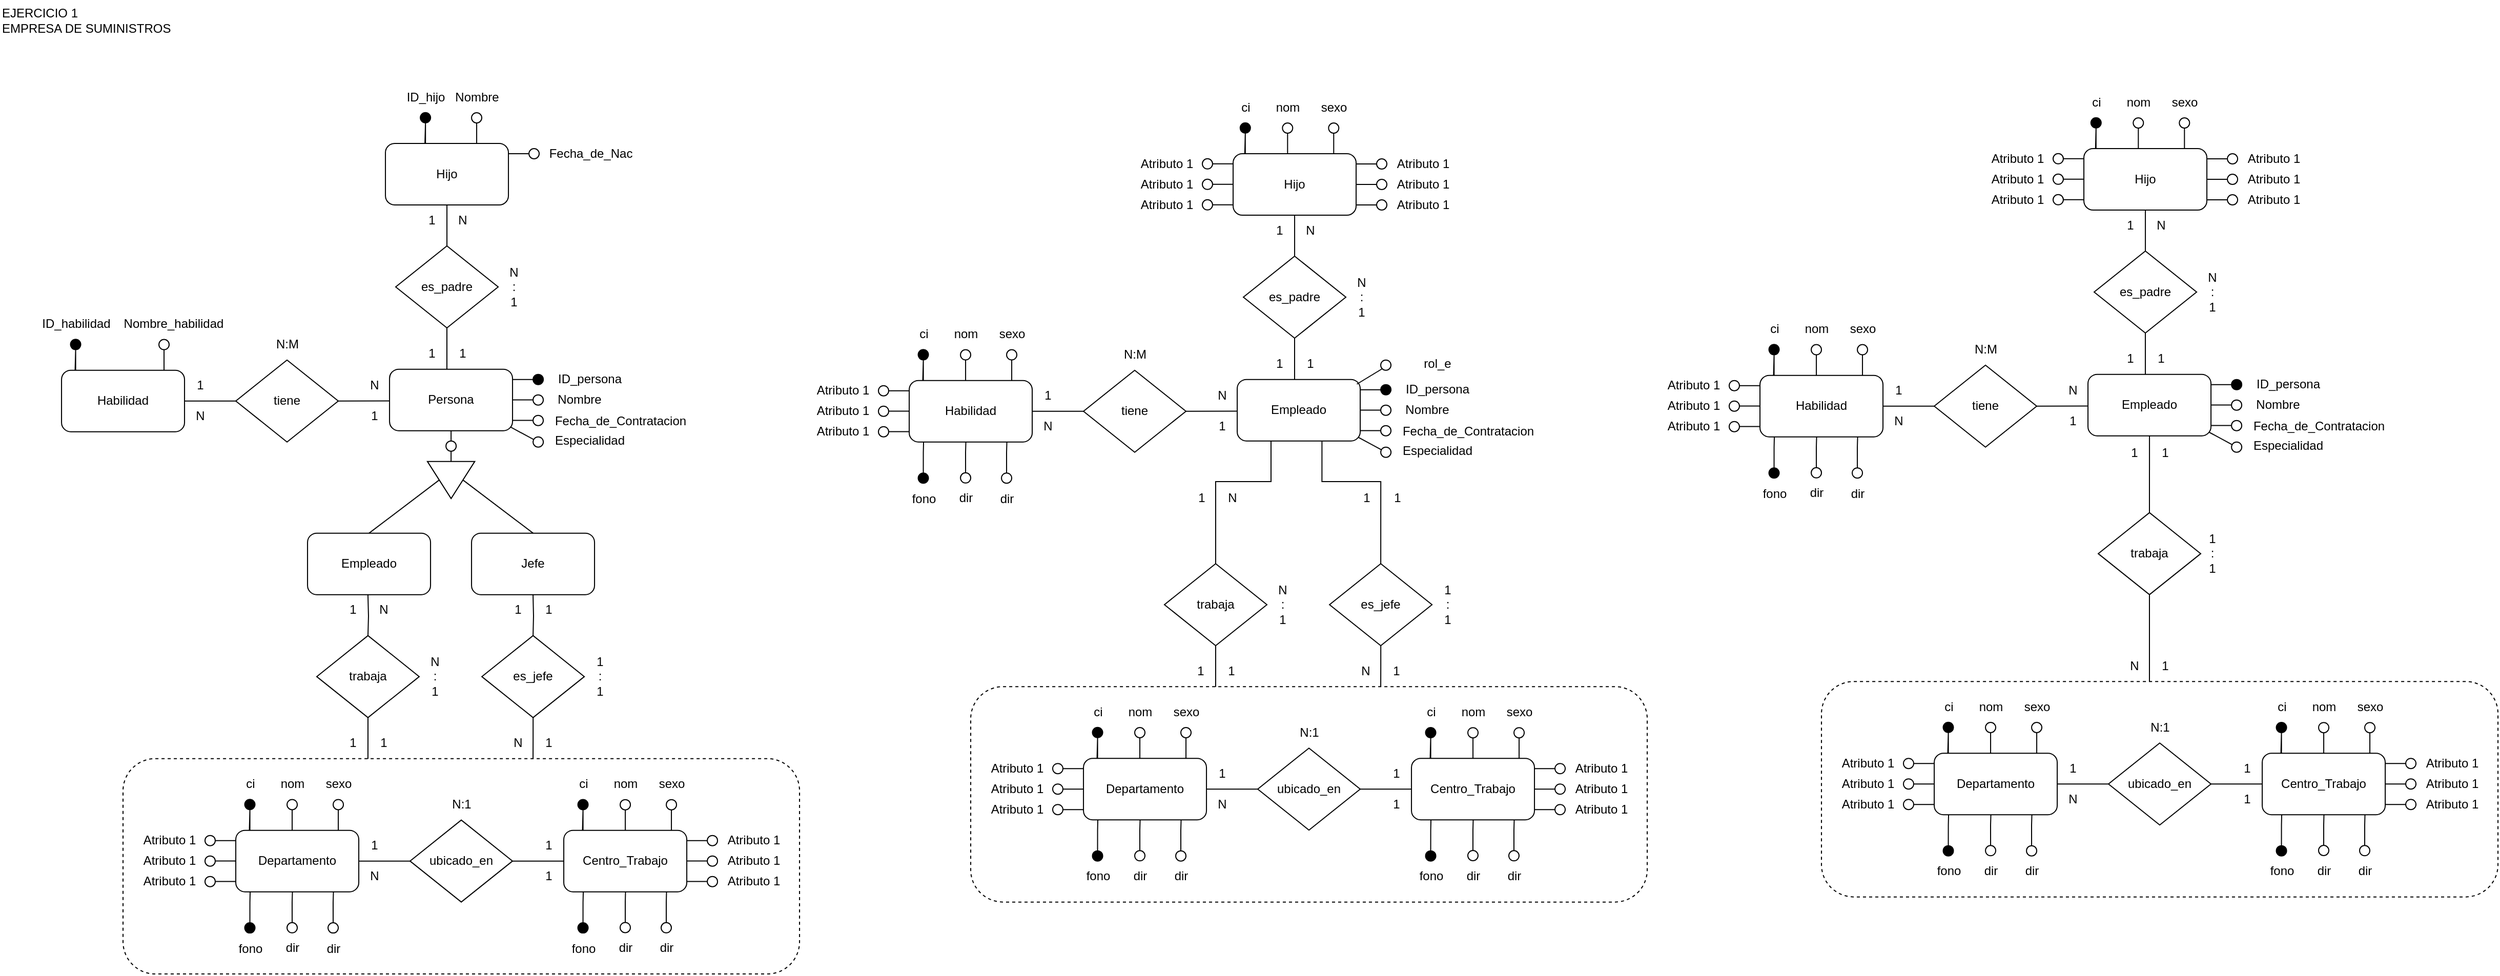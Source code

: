 <mxfile version="21.8.0" type="github">
  <diagram name="Página-1" id="YJraI52uCZoCQEE9Vr5q">
    <mxGraphModel dx="2385" dy="1543" grid="1" gridSize="10" guides="1" tooltips="1" connect="1" arrows="1" fold="1" page="1" pageScale="1" pageWidth="827" pageHeight="1169" math="0" shadow="0">
      <root>
        <mxCell id="0" />
        <mxCell id="1" parent="0" />
        <mxCell id="hrwuINuj5YUzL9suITS4-66" value="" style="rounded=1;whiteSpace=wrap;html=1;dashed=1;fillColor=none;" vertex="1" parent="1">
          <mxGeometry x="160.03" y="780.32" width="660" height="210.24" as="geometry" />
        </mxCell>
        <mxCell id="hrwuINuj5YUzL9suITS4-1" value="&lt;div align=&quot;left&quot; title=&quot;Page 1&quot; class=&quot;page&quot;&gt;&lt;div class=&quot;layoutArea&quot;&gt;&lt;div class=&quot;column&quot;&gt;EJERCICIO 1&lt;br&gt;EMPRESA DE SUMINISTROS&lt;/div&gt;&lt;/div&gt;&lt;/div&gt;" style="text;html=1;align=left;verticalAlign=middle;resizable=0;points=[];autosize=1;strokeColor=none;fillColor=none;" vertex="1" parent="1">
          <mxGeometry x="40" y="40" width="190" height="40" as="geometry" />
        </mxCell>
        <mxCell id="hrwuINuj5YUzL9suITS4-2" value="ubicado_en" style="rhombus;whiteSpace=wrap;html=1;" vertex="1" parent="1">
          <mxGeometry x="440.03" y="840.32" width="100" height="80" as="geometry" />
        </mxCell>
        <mxCell id="hrwuINuj5YUzL9suITS4-3" style="edgeStyle=none;rounded=0;orthogonalLoop=1;jettySize=auto;html=1;exitX=1;exitY=0.5;exitDx=0;exitDy=0;entryX=0;entryY=0.5;entryDx=0;entryDy=0;endArrow=none;endFill=0;" edge="1" parent="1" source="hrwuINuj5YUzL9suITS4-4" target="hrwuINuj5YUzL9suITS4-2">
          <mxGeometry relative="1" as="geometry" />
        </mxCell>
        <mxCell id="hrwuINuj5YUzL9suITS4-4" value="Departamento" style="rounded=1;whiteSpace=wrap;html=1;" vertex="1" parent="1">
          <mxGeometry x="270.03" y="850.32" width="120" height="60" as="geometry" />
        </mxCell>
        <mxCell id="hrwuINuj5YUzL9suITS4-5" style="edgeStyle=none;rounded=0;orthogonalLoop=1;jettySize=auto;html=1;exitX=0;exitY=0.5;exitDx=0;exitDy=0;entryX=1;entryY=0.5;entryDx=0;entryDy=0;endArrow=none;endFill=0;" edge="1" parent="1" source="hrwuINuj5YUzL9suITS4-6" target="hrwuINuj5YUzL9suITS4-2">
          <mxGeometry relative="1" as="geometry" />
        </mxCell>
        <mxCell id="hrwuINuj5YUzL9suITS4-6" value="Centro_Trabajo" style="rounded=1;whiteSpace=wrap;html=1;" vertex="1" parent="1">
          <mxGeometry x="590.03" y="850.32" width="120" height="60" as="geometry" />
        </mxCell>
        <mxCell id="hrwuINuj5YUzL9suITS4-7" value="N:1" style="text;html=1;align=center;verticalAlign=middle;resizable=0;points=[];autosize=1;strokeColor=none;fillColor=none;" vertex="1" parent="1">
          <mxGeometry x="470.03" y="810.32" width="40" height="30" as="geometry" />
        </mxCell>
        <mxCell id="hrwuINuj5YUzL9suITS4-8" value="1" style="text;html=1;align=center;verticalAlign=middle;resizable=0;points=[];autosize=1;strokeColor=none;fillColor=none;" vertex="1" parent="1">
          <mxGeometry x="390.03" y="850.32" width="30" height="30" as="geometry" />
        </mxCell>
        <mxCell id="hrwuINuj5YUzL9suITS4-9" value="N" style="text;html=1;align=center;verticalAlign=middle;resizable=0;points=[];autosize=1;strokeColor=none;fillColor=none;" vertex="1" parent="1">
          <mxGeometry x="390.03" y="880.32" width="30" height="30" as="geometry" />
        </mxCell>
        <mxCell id="hrwuINuj5YUzL9suITS4-10" value="1" style="text;html=1;align=center;verticalAlign=middle;resizable=0;points=[];autosize=1;strokeColor=none;fillColor=none;" vertex="1" parent="1">
          <mxGeometry x="560.03" y="850.32" width="30" height="30" as="geometry" />
        </mxCell>
        <mxCell id="hrwuINuj5YUzL9suITS4-11" value="1" style="text;html=1;align=center;verticalAlign=middle;resizable=0;points=[];autosize=1;strokeColor=none;fillColor=none;" vertex="1" parent="1">
          <mxGeometry x="560.03" y="880.32" width="30" height="30" as="geometry" />
        </mxCell>
        <mxCell id="hrwuINuj5YUzL9suITS4-12" style="edgeStyle=orthogonalEdgeStyle;rounded=0;orthogonalLoop=1;jettySize=auto;html=1;entryX=0.1;entryY=-0.032;entryDx=0;entryDy=0;entryPerimeter=0;endArrow=none;endFill=0;" edge="1" parent="1" source="hrwuINuj5YUzL9suITS4-13">
          <mxGeometry relative="1" as="geometry">
            <mxPoint x="283.28" y="850.24" as="targetPoint" />
          </mxGeometry>
        </mxCell>
        <mxCell id="hrwuINuj5YUzL9suITS4-13" value="" style="ellipse;whiteSpace=wrap;html=1;aspect=fixed;fillColor=#000;" vertex="1" parent="1">
          <mxGeometry x="278.78" y="820.16" width="10" height="10" as="geometry" />
        </mxCell>
        <mxCell id="hrwuINuj5YUzL9suITS4-14" value="ci" style="text;html=1;align=center;verticalAlign=middle;resizable=0;points=[];autosize=1;strokeColor=none;fillColor=none;" vertex="1" parent="1">
          <mxGeometry x="268.78" y="790.24" width="30" height="30" as="geometry" />
        </mxCell>
        <mxCell id="hrwuINuj5YUzL9suITS4-15" style="edgeStyle=orthogonalEdgeStyle;rounded=0;orthogonalLoop=1;jettySize=auto;html=1;exitX=0.5;exitY=1;exitDx=0;exitDy=0;entryX=0.5;entryY=0;entryDx=0;entryDy=0;endArrow=none;endFill=0;" edge="1" parent="1" source="hrwuINuj5YUzL9suITS4-16">
          <mxGeometry relative="1" as="geometry">
            <mxPoint x="325.03" y="850.24" as="targetPoint" />
          </mxGeometry>
        </mxCell>
        <mxCell id="hrwuINuj5YUzL9suITS4-16" value="" style="ellipse;whiteSpace=wrap;html=1;aspect=fixed;" vertex="1" parent="1">
          <mxGeometry x="320.03" y="820.24" width="10" height="10" as="geometry" />
        </mxCell>
        <mxCell id="hrwuINuj5YUzL9suITS4-17" value="nom" style="text;html=1;align=center;verticalAlign=middle;resizable=0;points=[];autosize=1;strokeColor=none;fillColor=none;" vertex="1" parent="1">
          <mxGeometry x="300.03" y="790.24" width="50" height="30" as="geometry" />
        </mxCell>
        <mxCell id="hrwuINuj5YUzL9suITS4-18" style="edgeStyle=orthogonalEdgeStyle;rounded=0;orthogonalLoop=1;jettySize=auto;html=1;exitX=0.5;exitY=1;exitDx=0;exitDy=0;entryX=0.874;entryY=0;entryDx=0;entryDy=0;entryPerimeter=0;endArrow=none;endFill=0;" edge="1" parent="1" source="hrwuINuj5YUzL9suITS4-19">
          <mxGeometry relative="1" as="geometry">
            <mxPoint x="370.03" y="850.24" as="targetPoint" />
          </mxGeometry>
        </mxCell>
        <mxCell id="hrwuINuj5YUzL9suITS4-19" value="" style="ellipse;whiteSpace=wrap;html=1;aspect=fixed;" vertex="1" parent="1">
          <mxGeometry x="365.03" y="820.24" width="10" height="10" as="geometry" />
        </mxCell>
        <mxCell id="hrwuINuj5YUzL9suITS4-20" value="sexo" style="text;html=1;align=center;verticalAlign=middle;resizable=0;points=[];autosize=1;strokeColor=none;fillColor=none;" vertex="1" parent="1">
          <mxGeometry x="345.03" y="790.24" width="50" height="30" as="geometry" />
        </mxCell>
        <mxCell id="hrwuINuj5YUzL9suITS4-21" style="edgeStyle=orthogonalEdgeStyle;rounded=0;orthogonalLoop=1;jettySize=auto;html=1;entryX=0.083;entryY=1;entryDx=0;entryDy=0;entryPerimeter=0;endArrow=none;endFill=0;" edge="1" parent="1" source="hrwuINuj5YUzL9suITS4-22">
          <mxGeometry relative="1" as="geometry">
            <mxPoint x="284.03" y="910.56" as="targetPoint" />
          </mxGeometry>
        </mxCell>
        <mxCell id="hrwuINuj5YUzL9suITS4-22" value="" style="ellipse;whiteSpace=wrap;html=1;aspect=fixed;fillColor=#000;" vertex="1" parent="1">
          <mxGeometry x="278.78" y="940.56" width="10" height="10" as="geometry" />
        </mxCell>
        <mxCell id="hrwuINuj5YUzL9suITS4-23" value="fono" style="text;html=1;align=center;verticalAlign=middle;resizable=0;points=[];autosize=1;strokeColor=none;fillColor=none;" vertex="1" parent="1">
          <mxGeometry x="258.78" y="950.56" width="50" height="30" as="geometry" />
        </mxCell>
        <mxCell id="hrwuINuj5YUzL9suITS4-24" style="edgeStyle=orthogonalEdgeStyle;rounded=0;orthogonalLoop=1;jettySize=auto;html=1;entryX=0.1;entryY=-0.032;entryDx=0;entryDy=0;entryPerimeter=0;endArrow=none;endFill=0;" edge="1" parent="1" source="hrwuINuj5YUzL9suITS4-25">
          <mxGeometry relative="1" as="geometry">
            <mxPoint x="608.28" y="850.32" as="targetPoint" />
          </mxGeometry>
        </mxCell>
        <mxCell id="hrwuINuj5YUzL9suITS4-25" value="" style="ellipse;whiteSpace=wrap;html=1;aspect=fixed;fillColor=#000;" vertex="1" parent="1">
          <mxGeometry x="603.78" y="820.24" width="10" height="10" as="geometry" />
        </mxCell>
        <mxCell id="hrwuINuj5YUzL9suITS4-26" value="ci" style="text;html=1;align=center;verticalAlign=middle;resizable=0;points=[];autosize=1;strokeColor=none;fillColor=none;" vertex="1" parent="1">
          <mxGeometry x="593.78" y="790.32" width="30" height="30" as="geometry" />
        </mxCell>
        <mxCell id="hrwuINuj5YUzL9suITS4-27" style="edgeStyle=orthogonalEdgeStyle;rounded=0;orthogonalLoop=1;jettySize=auto;html=1;exitX=0.5;exitY=1;exitDx=0;exitDy=0;entryX=0.5;entryY=0;entryDx=0;entryDy=0;endArrow=none;endFill=0;" edge="1" parent="1" source="hrwuINuj5YUzL9suITS4-28">
          <mxGeometry relative="1" as="geometry">
            <mxPoint x="650.03" y="850.32" as="targetPoint" />
          </mxGeometry>
        </mxCell>
        <mxCell id="hrwuINuj5YUzL9suITS4-28" value="" style="ellipse;whiteSpace=wrap;html=1;aspect=fixed;" vertex="1" parent="1">
          <mxGeometry x="645.03" y="820.32" width="10" height="10" as="geometry" />
        </mxCell>
        <mxCell id="hrwuINuj5YUzL9suITS4-29" value="nom" style="text;html=1;align=center;verticalAlign=middle;resizable=0;points=[];autosize=1;strokeColor=none;fillColor=none;" vertex="1" parent="1">
          <mxGeometry x="625.03" y="790.32" width="50" height="30" as="geometry" />
        </mxCell>
        <mxCell id="hrwuINuj5YUzL9suITS4-30" style="edgeStyle=orthogonalEdgeStyle;rounded=0;orthogonalLoop=1;jettySize=auto;html=1;exitX=0.5;exitY=1;exitDx=0;exitDy=0;entryX=0.874;entryY=0;entryDx=0;entryDy=0;entryPerimeter=0;endArrow=none;endFill=0;" edge="1" parent="1" source="hrwuINuj5YUzL9suITS4-31">
          <mxGeometry relative="1" as="geometry">
            <mxPoint x="695.03" y="850.32" as="targetPoint" />
          </mxGeometry>
        </mxCell>
        <mxCell id="hrwuINuj5YUzL9suITS4-31" value="" style="ellipse;whiteSpace=wrap;html=1;aspect=fixed;" vertex="1" parent="1">
          <mxGeometry x="690.03" y="820.32" width="10" height="10" as="geometry" />
        </mxCell>
        <mxCell id="hrwuINuj5YUzL9suITS4-32" value="sexo" style="text;html=1;align=center;verticalAlign=middle;resizable=0;points=[];autosize=1;strokeColor=none;fillColor=none;" vertex="1" parent="1">
          <mxGeometry x="670.03" y="790.32" width="50" height="30" as="geometry" />
        </mxCell>
        <mxCell id="hrwuINuj5YUzL9suITS4-33" style="edgeStyle=orthogonalEdgeStyle;rounded=0;orthogonalLoop=1;jettySize=auto;html=1;entryX=0.083;entryY=1;entryDx=0;entryDy=0;entryPerimeter=0;endArrow=none;endFill=0;" edge="1" parent="1" source="hrwuINuj5YUzL9suITS4-34">
          <mxGeometry relative="1" as="geometry">
            <mxPoint x="609.03" y="910.56" as="targetPoint" />
          </mxGeometry>
        </mxCell>
        <mxCell id="hrwuINuj5YUzL9suITS4-34" value="" style="ellipse;whiteSpace=wrap;html=1;aspect=fixed;fillColor=#000;" vertex="1" parent="1">
          <mxGeometry x="603.78" y="940.56" width="10" height="10" as="geometry" />
        </mxCell>
        <mxCell id="hrwuINuj5YUzL9suITS4-35" value="fono" style="text;html=1;align=center;verticalAlign=middle;resizable=0;points=[];autosize=1;strokeColor=none;fillColor=none;" vertex="1" parent="1">
          <mxGeometry x="583.78" y="950.56" width="50" height="30" as="geometry" />
        </mxCell>
        <mxCell id="hrwuINuj5YUzL9suITS4-36" style="edgeStyle=orthogonalEdgeStyle;rounded=0;orthogonalLoop=1;jettySize=auto;html=1;entryX=0.5;entryY=1;entryDx=0;entryDy=0;endArrow=none;endFill=0;" edge="1" parent="1" source="hrwuINuj5YUzL9suITS4-37">
          <mxGeometry relative="1" as="geometry">
            <mxPoint x="690.26" y="910.32" as="targetPoint" />
          </mxGeometry>
        </mxCell>
        <mxCell id="hrwuINuj5YUzL9suITS4-37" value="" style="ellipse;whiteSpace=wrap;html=1;aspect=fixed;" vertex="1" parent="1">
          <mxGeometry x="685.0" y="940.4" width="10" height="10" as="geometry" />
        </mxCell>
        <mxCell id="hrwuINuj5YUzL9suITS4-38" value="dir" style="text;html=1;align=center;verticalAlign=middle;resizable=0;points=[];autosize=1;strokeColor=none;fillColor=none;" vertex="1" parent="1">
          <mxGeometry x="670.0" y="950.4" width="40" height="30" as="geometry" />
        </mxCell>
        <mxCell id="hrwuINuj5YUzL9suITS4-39" style="edgeStyle=orthogonalEdgeStyle;rounded=0;orthogonalLoop=1;jettySize=auto;html=1;exitX=0;exitY=0.5;exitDx=0;exitDy=0;entryX=1;entryY=0.085;entryDx=0;entryDy=0;entryPerimeter=0;endArrow=none;endFill=0;" edge="1" parent="1" source="hrwuINuj5YUzL9suITS4-40">
          <mxGeometry relative="1" as="geometry">
            <mxPoint x="710.03" y="860.32" as="targetPoint" />
          </mxGeometry>
        </mxCell>
        <mxCell id="hrwuINuj5YUzL9suITS4-40" value="" style="ellipse;whiteSpace=wrap;html=1;aspect=fixed;" vertex="1" parent="1">
          <mxGeometry x="730.03" y="855.32" width="10" height="10" as="geometry" />
        </mxCell>
        <mxCell id="hrwuINuj5YUzL9suITS4-41" value="Atributo 1" style="text;html=1;align=center;verticalAlign=middle;resizable=0;points=[];autosize=1;strokeColor=none;fillColor=none;" vertex="1" parent="1">
          <mxGeometry x="740.03" y="845.32" width="70" height="30" as="geometry" />
        </mxCell>
        <mxCell id="hrwuINuj5YUzL9suITS4-42" style="edgeStyle=orthogonalEdgeStyle;rounded=0;orthogonalLoop=1;jettySize=auto;html=1;entryX=1.003;entryY=0.421;entryDx=0;entryDy=0;entryPerimeter=0;endArrow=none;endFill=0;" edge="1" parent="1" source="hrwuINuj5YUzL9suITS4-43">
          <mxGeometry relative="1" as="geometry">
            <mxPoint x="710.03" y="880.32" as="targetPoint" />
          </mxGeometry>
        </mxCell>
        <mxCell id="hrwuINuj5YUzL9suITS4-43" value="" style="ellipse;whiteSpace=wrap;html=1;aspect=fixed;" vertex="1" parent="1">
          <mxGeometry x="730.03" y="875.32" width="10" height="10" as="geometry" />
        </mxCell>
        <mxCell id="hrwuINuj5YUzL9suITS4-44" style="edgeStyle=orthogonalEdgeStyle;rounded=0;orthogonalLoop=1;jettySize=auto;html=1;entryX=1;entryY=0.75;entryDx=0;entryDy=0;endArrow=none;endFill=0;" edge="1" parent="1" source="hrwuINuj5YUzL9suITS4-45">
          <mxGeometry relative="1" as="geometry">
            <mxPoint x="710.03" y="900.32" as="targetPoint" />
          </mxGeometry>
        </mxCell>
        <mxCell id="hrwuINuj5YUzL9suITS4-45" value="" style="ellipse;whiteSpace=wrap;html=1;aspect=fixed;" vertex="1" parent="1">
          <mxGeometry x="730.03" y="895.32" width="10" height="10" as="geometry" />
        </mxCell>
        <mxCell id="hrwuINuj5YUzL9suITS4-46" value="Atributo 1" style="text;html=1;align=center;verticalAlign=middle;resizable=0;points=[];autosize=1;strokeColor=none;fillColor=none;" vertex="1" parent="1">
          <mxGeometry x="740.03" y="865.32" width="70" height="30" as="geometry" />
        </mxCell>
        <mxCell id="hrwuINuj5YUzL9suITS4-47" value="Atributo 1" style="text;html=1;align=center;verticalAlign=middle;resizable=0;points=[];autosize=1;strokeColor=none;fillColor=none;" vertex="1" parent="1">
          <mxGeometry x="740.03" y="885.32" width="70" height="30" as="geometry" />
        </mxCell>
        <mxCell id="hrwuINuj5YUzL9suITS4-48" value="" style="ellipse;whiteSpace=wrap;html=1;aspect=fixed;" vertex="1" parent="1">
          <mxGeometry x="240.0" y="855.32" width="10" height="10" as="geometry" />
        </mxCell>
        <mxCell id="hrwuINuj5YUzL9suITS4-49" style="edgeStyle=orthogonalEdgeStyle;rounded=0;orthogonalLoop=1;jettySize=auto;html=1;entryX=-0.008;entryY=0.419;entryDx=0;entryDy=0;entryPerimeter=0;endArrow=none;endFill=0;" edge="1" parent="1" source="hrwuINuj5YUzL9suITS4-50">
          <mxGeometry relative="1" as="geometry">
            <mxPoint x="269.0" y="880.32" as="targetPoint" />
          </mxGeometry>
        </mxCell>
        <mxCell id="hrwuINuj5YUzL9suITS4-50" value="" style="ellipse;whiteSpace=wrap;html=1;aspect=fixed;" vertex="1" parent="1">
          <mxGeometry x="240.0" y="875.32" width="10" height="10" as="geometry" />
        </mxCell>
        <mxCell id="hrwuINuj5YUzL9suITS4-51" style="edgeStyle=orthogonalEdgeStyle;rounded=0;orthogonalLoop=1;jettySize=auto;html=1;entryX=0;entryY=0.75;entryDx=0;entryDy=0;endArrow=none;endFill=0;" edge="1" parent="1" source="hrwuINuj5YUzL9suITS4-52">
          <mxGeometry relative="1" as="geometry">
            <mxPoint x="270.0" y="900.32" as="targetPoint" />
          </mxGeometry>
        </mxCell>
        <mxCell id="hrwuINuj5YUzL9suITS4-52" value="" style="ellipse;whiteSpace=wrap;html=1;aspect=fixed;" vertex="1" parent="1">
          <mxGeometry x="240.0" y="895.32" width="10" height="10" as="geometry" />
        </mxCell>
        <mxCell id="hrwuINuj5YUzL9suITS4-53" value="Atributo 1" style="text;html=1;align=center;verticalAlign=middle;resizable=0;points=[];autosize=1;strokeColor=none;fillColor=none;" vertex="1" parent="1">
          <mxGeometry x="170.0" y="845.32" width="70" height="30" as="geometry" />
        </mxCell>
        <mxCell id="hrwuINuj5YUzL9suITS4-54" value="Atributo 1" style="text;html=1;align=center;verticalAlign=middle;resizable=0;points=[];autosize=1;strokeColor=none;fillColor=none;" vertex="1" parent="1">
          <mxGeometry x="170.0" y="865.32" width="70" height="30" as="geometry" />
        </mxCell>
        <mxCell id="hrwuINuj5YUzL9suITS4-55" value="Atributo 1" style="text;html=1;align=center;verticalAlign=middle;resizable=0;points=[];autosize=1;strokeColor=none;fillColor=none;" vertex="1" parent="1">
          <mxGeometry x="170.0" y="885.32" width="70" height="30" as="geometry" />
        </mxCell>
        <mxCell id="hrwuINuj5YUzL9suITS4-56" style="edgeStyle=orthogonalEdgeStyle;rounded=0;orthogonalLoop=1;jettySize=auto;html=1;exitX=0;exitY=0.5;exitDx=0;exitDy=0;entryX=1;entryY=0.085;entryDx=0;entryDy=0;entryPerimeter=0;endArrow=none;endFill=0;" edge="1" parent="1">
          <mxGeometry relative="1" as="geometry">
            <mxPoint x="270.0" y="860.32" as="sourcePoint" />
            <mxPoint x="250.0" y="860.32" as="targetPoint" />
          </mxGeometry>
        </mxCell>
        <mxCell id="hrwuINuj5YUzL9suITS4-57" style="edgeStyle=orthogonalEdgeStyle;rounded=0;orthogonalLoop=1;jettySize=auto;html=1;entryX=0.5;entryY=1;entryDx=0;entryDy=0;endArrow=none;endFill=0;" edge="1" parent="1" source="hrwuINuj5YUzL9suITS4-58">
          <mxGeometry relative="1" as="geometry">
            <mxPoint x="650.26" y="910.16" as="targetPoint" />
          </mxGeometry>
        </mxCell>
        <mxCell id="hrwuINuj5YUzL9suITS4-58" value="" style="ellipse;whiteSpace=wrap;html=1;aspect=fixed;" vertex="1" parent="1">
          <mxGeometry x="645.0" y="940.24" width="10" height="10" as="geometry" />
        </mxCell>
        <mxCell id="hrwuINuj5YUzL9suITS4-59" value="dir" style="text;html=1;align=center;verticalAlign=middle;resizable=0;points=[];autosize=1;strokeColor=none;fillColor=none;" vertex="1" parent="1">
          <mxGeometry x="630.0" y="950.24" width="40" height="30" as="geometry" />
        </mxCell>
        <mxCell id="hrwuINuj5YUzL9suITS4-60" style="edgeStyle=orthogonalEdgeStyle;rounded=0;orthogonalLoop=1;jettySize=auto;html=1;entryX=0.5;entryY=1;entryDx=0;entryDy=0;endArrow=none;endFill=0;" edge="1" parent="1" source="hrwuINuj5YUzL9suITS4-61">
          <mxGeometry relative="1" as="geometry">
            <mxPoint x="365.29" y="910.48" as="targetPoint" />
          </mxGeometry>
        </mxCell>
        <mxCell id="hrwuINuj5YUzL9suITS4-61" value="" style="ellipse;whiteSpace=wrap;html=1;aspect=fixed;" vertex="1" parent="1">
          <mxGeometry x="360.03" y="940.56" width="10" height="10" as="geometry" />
        </mxCell>
        <mxCell id="hrwuINuj5YUzL9suITS4-62" value="dir" style="text;html=1;align=center;verticalAlign=middle;resizable=0;points=[];autosize=1;strokeColor=none;fillColor=none;" vertex="1" parent="1">
          <mxGeometry x="345.03" y="950.56" width="40" height="30" as="geometry" />
        </mxCell>
        <mxCell id="hrwuINuj5YUzL9suITS4-63" style="edgeStyle=orthogonalEdgeStyle;rounded=0;orthogonalLoop=1;jettySize=auto;html=1;entryX=0.5;entryY=1;entryDx=0;entryDy=0;endArrow=none;endFill=0;" edge="1" parent="1" source="hrwuINuj5YUzL9suITS4-64">
          <mxGeometry relative="1" as="geometry">
            <mxPoint x="325.29" y="910.32" as="targetPoint" />
          </mxGeometry>
        </mxCell>
        <mxCell id="hrwuINuj5YUzL9suITS4-64" value="" style="ellipse;whiteSpace=wrap;html=1;aspect=fixed;" vertex="1" parent="1">
          <mxGeometry x="320.03" y="940.4" width="10" height="10" as="geometry" />
        </mxCell>
        <mxCell id="hrwuINuj5YUzL9suITS4-65" value="dir" style="text;html=1;align=center;verticalAlign=middle;resizable=0;points=[];autosize=1;strokeColor=none;fillColor=none;" vertex="1" parent="1">
          <mxGeometry x="305.03" y="950.4" width="40" height="30" as="geometry" />
        </mxCell>
        <mxCell id="hrwuINuj5YUzL9suITS4-68" value="Persona" style="rounded=1;whiteSpace=wrap;html=1;" vertex="1" parent="1">
          <mxGeometry x="420.03" y="400.32" width="120" height="60" as="geometry" />
        </mxCell>
        <mxCell id="hrwuINuj5YUzL9suITS4-72" value="Empleado" style="rounded=1;whiteSpace=wrap;html=1;" vertex="1" parent="1">
          <mxGeometry x="340.03" y="560.32" width="120" height="60" as="geometry" />
        </mxCell>
        <mxCell id="hrwuINuj5YUzL9suITS4-73" value="Jefe" style="rounded=1;whiteSpace=wrap;html=1;" vertex="1" parent="1">
          <mxGeometry x="500.03" y="560.32" width="120" height="60" as="geometry" />
        </mxCell>
        <mxCell id="hrwuINuj5YUzL9suITS4-83" style="edgeStyle=orthogonalEdgeStyle;rounded=0;orthogonalLoop=1;jettySize=auto;html=1;exitX=0;exitY=0.5;exitDx=0;exitDy=0;entryX=1;entryY=0.085;entryDx=0;entryDy=0;entryPerimeter=0;endArrow=none;endFill=0;" edge="1" parent="1">
          <mxGeometry relative="1" as="geometry">
            <mxPoint x="540.04" y="410.32" as="targetPoint" />
            <mxPoint x="560.04" y="410.32" as="sourcePoint" />
          </mxGeometry>
        </mxCell>
        <mxCell id="hrwuINuj5YUzL9suITS4-85" value="ID_persona" style="text;html=1;align=center;verticalAlign=middle;resizable=0;points=[];autosize=1;strokeColor=none;fillColor=none;" vertex="1" parent="1">
          <mxGeometry x="570.04" y="395.32" width="90" height="30" as="geometry" />
        </mxCell>
        <mxCell id="hrwuINuj5YUzL9suITS4-86" style="edgeStyle=orthogonalEdgeStyle;rounded=0;orthogonalLoop=1;jettySize=auto;html=1;entryX=1.003;entryY=0.421;entryDx=0;entryDy=0;entryPerimeter=0;endArrow=none;endFill=0;" edge="1" parent="1" source="hrwuINuj5YUzL9suITS4-87">
          <mxGeometry relative="1" as="geometry">
            <mxPoint x="540.04" y="430.32" as="targetPoint" />
          </mxGeometry>
        </mxCell>
        <mxCell id="hrwuINuj5YUzL9suITS4-87" value="" style="ellipse;whiteSpace=wrap;html=1;aspect=fixed;" vertex="1" parent="1">
          <mxGeometry x="560.04" y="425.32" width="10" height="10" as="geometry" />
        </mxCell>
        <mxCell id="hrwuINuj5YUzL9suITS4-88" style="edgeStyle=orthogonalEdgeStyle;rounded=0;orthogonalLoop=1;jettySize=auto;html=1;entryX=1;entryY=0.75;entryDx=0;entryDy=0;endArrow=none;endFill=0;" edge="1" parent="1" source="hrwuINuj5YUzL9suITS4-89">
          <mxGeometry relative="1" as="geometry">
            <mxPoint x="540.04" y="450.32" as="targetPoint" />
          </mxGeometry>
        </mxCell>
        <mxCell id="hrwuINuj5YUzL9suITS4-89" value="" style="ellipse;whiteSpace=wrap;html=1;aspect=fixed;" vertex="1" parent="1">
          <mxGeometry x="560.04" y="445.32" width="10" height="10" as="geometry" />
        </mxCell>
        <mxCell id="hrwuINuj5YUzL9suITS4-90" value="Nombre" style="text;html=1;align=center;verticalAlign=middle;resizable=0;points=[];autosize=1;strokeColor=none;fillColor=none;" vertex="1" parent="1">
          <mxGeometry x="570.04" y="415.32" width="70" height="30" as="geometry" />
        </mxCell>
        <mxCell id="hrwuINuj5YUzL9suITS4-91" value="Fecha_de_Contratacion" style="text;html=1;align=center;verticalAlign=middle;resizable=0;points=[];autosize=1;strokeColor=none;fillColor=none;" vertex="1" parent="1">
          <mxGeometry x="570.04" y="436.34" width="150" height="30" as="geometry" />
        </mxCell>
        <mxCell id="hrwuINuj5YUzL9suITS4-207" style="edgeStyle=orthogonalEdgeStyle;rounded=0;orthogonalLoop=1;jettySize=auto;html=1;entryX=0.5;entryY=0;entryDx=0;entryDy=0;endArrow=none;endFill=0;" edge="1" parent="1" source="hrwuINuj5YUzL9suITS4-208">
          <mxGeometry relative="1" as="geometry">
            <mxPoint x="476" y="400.32" as="targetPoint" />
          </mxGeometry>
        </mxCell>
        <mxCell id="hrwuINuj5YUzL9suITS4-208" value="es_padre" style="rhombus;whiteSpace=wrap;html=1;" vertex="1" parent="1">
          <mxGeometry x="426.03" y="280.0" width="100" height="80" as="geometry" />
        </mxCell>
        <mxCell id="hrwuINuj5YUzL9suITS4-209" style="edgeStyle=orthogonalEdgeStyle;rounded=0;orthogonalLoop=1;jettySize=auto;html=1;entryX=0.5;entryY=0;entryDx=0;entryDy=0;endArrow=none;endFill=0;" edge="1" parent="1" source="hrwuINuj5YUzL9suITS4-210" target="hrwuINuj5YUzL9suITS4-208">
          <mxGeometry relative="1" as="geometry" />
        </mxCell>
        <mxCell id="hrwuINuj5YUzL9suITS4-210" value="Hijo" style="rounded=1;whiteSpace=wrap;html=1;" vertex="1" parent="1">
          <mxGeometry x="416.03" y="180.0" width="120" height="60" as="geometry" />
        </mxCell>
        <mxCell id="hrwuINuj5YUzL9suITS4-211" value="&lt;div&gt;N&lt;/div&gt;&lt;div&gt;:&lt;/div&gt;&lt;div&gt;1&lt;br&gt;&lt;/div&gt;" style="text;html=1;align=center;verticalAlign=middle;resizable=0;points=[];autosize=1;strokeColor=none;fillColor=none;" vertex="1" parent="1">
          <mxGeometry x="526.03" y="290.0" width="30" height="60" as="geometry" />
        </mxCell>
        <mxCell id="hrwuINuj5YUzL9suITS4-212" value="N" style="text;html=1;align=center;verticalAlign=middle;resizable=0;points=[];autosize=1;strokeColor=none;fillColor=none;" vertex="1" parent="1">
          <mxGeometry x="476.03" y="240.0" width="30" height="30" as="geometry" />
        </mxCell>
        <mxCell id="hrwuINuj5YUzL9suITS4-213" value="1" style="text;html=1;align=center;verticalAlign=middle;resizable=0;points=[];autosize=1;strokeColor=none;fillColor=none;" vertex="1" parent="1">
          <mxGeometry x="446.03" y="240.0" width="30" height="30" as="geometry" />
        </mxCell>
        <mxCell id="hrwuINuj5YUzL9suITS4-214" value="1" style="text;html=1;align=center;verticalAlign=middle;resizable=0;points=[];autosize=1;strokeColor=none;fillColor=none;" vertex="1" parent="1">
          <mxGeometry x="476.03" y="370.0" width="30" height="30" as="geometry" />
        </mxCell>
        <mxCell id="hrwuINuj5YUzL9suITS4-215" value="1" style="text;html=1;align=center;verticalAlign=middle;resizable=0;points=[];autosize=1;strokeColor=none;fillColor=none;" vertex="1" parent="1">
          <mxGeometry x="446.03" y="370.0" width="30" height="30" as="geometry" />
        </mxCell>
        <mxCell id="hrwuINuj5YUzL9suITS4-216" style="edgeStyle=orthogonalEdgeStyle;rounded=0;orthogonalLoop=1;jettySize=auto;html=1;entryX=0.1;entryY=-0.032;entryDx=0;entryDy=0;entryPerimeter=0;endArrow=none;endFill=0;" edge="1" parent="1" source="hrwuINuj5YUzL9suITS4-217">
          <mxGeometry relative="1" as="geometry">
            <mxPoint x="454.57" y="180.0" as="targetPoint" />
          </mxGeometry>
        </mxCell>
        <mxCell id="hrwuINuj5YUzL9suITS4-217" value="" style="ellipse;whiteSpace=wrap;html=1;aspect=fixed;fillColor=#000;" vertex="1" parent="1">
          <mxGeometry x="450.07" y="149.92" width="10" height="10" as="geometry" />
        </mxCell>
        <mxCell id="hrwuINuj5YUzL9suITS4-218" value="ID_hijo" style="text;html=1;align=center;verticalAlign=middle;resizable=0;points=[];autosize=1;strokeColor=none;fillColor=none;" vertex="1" parent="1">
          <mxGeometry x="425.07" y="120.0" width="60" height="30" as="geometry" />
        </mxCell>
        <mxCell id="hrwuINuj5YUzL9suITS4-222" style="edgeStyle=orthogonalEdgeStyle;rounded=0;orthogonalLoop=1;jettySize=auto;html=1;exitX=0.5;exitY=1;exitDx=0;exitDy=0;entryX=0.874;entryY=0;entryDx=0;entryDy=0;entryPerimeter=0;endArrow=none;endFill=0;" edge="1" parent="1" source="hrwuINuj5YUzL9suITS4-223">
          <mxGeometry relative="1" as="geometry">
            <mxPoint x="505.03" y="180.0" as="targetPoint" />
          </mxGeometry>
        </mxCell>
        <mxCell id="hrwuINuj5YUzL9suITS4-223" value="" style="ellipse;whiteSpace=wrap;html=1;aspect=fixed;" vertex="1" parent="1">
          <mxGeometry x="500.03" y="150.0" width="10" height="10" as="geometry" />
        </mxCell>
        <mxCell id="hrwuINuj5YUzL9suITS4-224" value="Nombre" style="text;html=1;align=center;verticalAlign=middle;resizable=0;points=[];autosize=1;strokeColor=none;fillColor=none;" vertex="1" parent="1">
          <mxGeometry x="470.03" y="120.0" width="70" height="30" as="geometry" />
        </mxCell>
        <mxCell id="hrwuINuj5YUzL9suITS4-234" style="edgeStyle=orthogonalEdgeStyle;rounded=0;orthogonalLoop=1;jettySize=auto;html=1;exitX=0;exitY=0.5;exitDx=0;exitDy=0;entryX=1;entryY=0.085;entryDx=0;entryDy=0;entryPerimeter=0;endArrow=none;endFill=0;" edge="1" parent="1" source="hrwuINuj5YUzL9suITS4-235">
          <mxGeometry relative="1" as="geometry">
            <mxPoint x="536.03" y="190.0" as="targetPoint" />
          </mxGeometry>
        </mxCell>
        <mxCell id="hrwuINuj5YUzL9suITS4-235" value="" style="ellipse;whiteSpace=wrap;html=1;aspect=fixed;" vertex="1" parent="1">
          <mxGeometry x="556.03" y="185.0" width="10" height="10" as="geometry" />
        </mxCell>
        <mxCell id="hrwuINuj5YUzL9suITS4-236" value="Fecha_de_Nac" style="text;html=1;align=center;verticalAlign=middle;resizable=0;points=[];autosize=1;strokeColor=none;fillColor=none;" vertex="1" parent="1">
          <mxGeometry x="566.03" y="175.0" width="100" height="30" as="geometry" />
        </mxCell>
        <mxCell id="hrwuINuj5YUzL9suITS4-279" value="tiene" style="rhombus;whiteSpace=wrap;html=1;" vertex="1" parent="1">
          <mxGeometry x="270.03" y="391.34" width="100" height="80" as="geometry" />
        </mxCell>
        <mxCell id="hrwuINuj5YUzL9suITS4-280" style="edgeStyle=none;rounded=0;orthogonalLoop=1;jettySize=auto;html=1;exitX=1;exitY=0.5;exitDx=0;exitDy=0;entryX=0;entryY=0.5;entryDx=0;entryDy=0;endArrow=none;endFill=0;" edge="1" parent="1" source="hrwuINuj5YUzL9suITS4-281" target="hrwuINuj5YUzL9suITS4-279">
          <mxGeometry relative="1" as="geometry" />
        </mxCell>
        <mxCell id="hrwuINuj5YUzL9suITS4-281" value="Habilidad" style="rounded=1;whiteSpace=wrap;html=1;" vertex="1" parent="1">
          <mxGeometry x="100.03" y="401.34" width="120" height="60" as="geometry" />
        </mxCell>
        <mxCell id="hrwuINuj5YUzL9suITS4-282" style="edgeStyle=none;rounded=0;orthogonalLoop=1;jettySize=auto;html=1;exitX=0;exitY=0.5;exitDx=0;exitDy=0;entryX=1;entryY=0.5;entryDx=0;entryDy=0;endArrow=none;endFill=0;" edge="1" parent="1" target="hrwuINuj5YUzL9suITS4-279">
          <mxGeometry relative="1" as="geometry">
            <mxPoint x="419.83" y="431.26" as="sourcePoint" />
          </mxGeometry>
        </mxCell>
        <mxCell id="hrwuINuj5YUzL9suITS4-283" value="N:M" style="text;html=1;align=center;verticalAlign=middle;resizable=0;points=[];autosize=1;strokeColor=none;fillColor=none;" vertex="1" parent="1">
          <mxGeometry x="295.03" y="361.34" width="50" height="30" as="geometry" />
        </mxCell>
        <mxCell id="hrwuINuj5YUzL9suITS4-284" value="1" style="text;html=1;align=center;verticalAlign=middle;resizable=0;points=[];autosize=1;strokeColor=none;fillColor=none;" vertex="1" parent="1">
          <mxGeometry x="220.03" y="401.34" width="30" height="30" as="geometry" />
        </mxCell>
        <mxCell id="hrwuINuj5YUzL9suITS4-285" value="N" style="text;html=1;align=center;verticalAlign=middle;resizable=0;points=[];autosize=1;strokeColor=none;fillColor=none;" vertex="1" parent="1">
          <mxGeometry x="220.03" y="431.34" width="30" height="30" as="geometry" />
        </mxCell>
        <mxCell id="hrwuINuj5YUzL9suITS4-286" value="N" style="text;html=1;align=center;verticalAlign=middle;resizable=0;points=[];autosize=1;strokeColor=none;fillColor=none;" vertex="1" parent="1">
          <mxGeometry x="390.03" y="401.34" width="30" height="30" as="geometry" />
        </mxCell>
        <mxCell id="hrwuINuj5YUzL9suITS4-287" value="1" style="text;html=1;align=center;verticalAlign=middle;resizable=0;points=[];autosize=1;strokeColor=none;fillColor=none;" vertex="1" parent="1">
          <mxGeometry x="390.03" y="431.34" width="30" height="30" as="geometry" />
        </mxCell>
        <mxCell id="hrwuINuj5YUzL9suITS4-288" style="edgeStyle=orthogonalEdgeStyle;rounded=0;orthogonalLoop=1;jettySize=auto;html=1;entryX=0.1;entryY=-0.032;entryDx=0;entryDy=0;entryPerimeter=0;endArrow=none;endFill=0;" edge="1" parent="1" source="hrwuINuj5YUzL9suITS4-289">
          <mxGeometry relative="1" as="geometry">
            <mxPoint x="113.28" y="401.26" as="targetPoint" />
          </mxGeometry>
        </mxCell>
        <mxCell id="hrwuINuj5YUzL9suITS4-289" value="" style="ellipse;whiteSpace=wrap;html=1;aspect=fixed;fillColor=#000;" vertex="1" parent="1">
          <mxGeometry x="108.78" y="371.18" width="10" height="10" as="geometry" />
        </mxCell>
        <mxCell id="hrwuINuj5YUzL9suITS4-290" value="ID_habilidad" style="text;html=1;align=center;verticalAlign=middle;resizable=0;points=[];autosize=1;strokeColor=none;fillColor=none;" vertex="1" parent="1">
          <mxGeometry x="68.78" y="341.26" width="90" height="30" as="geometry" />
        </mxCell>
        <mxCell id="hrwuINuj5YUzL9suITS4-294" style="edgeStyle=orthogonalEdgeStyle;rounded=0;orthogonalLoop=1;jettySize=auto;html=1;exitX=0.5;exitY=1;exitDx=0;exitDy=0;entryX=0.874;entryY=0;entryDx=0;entryDy=0;entryPerimeter=0;endArrow=none;endFill=0;" edge="1" parent="1" source="hrwuINuj5YUzL9suITS4-295">
          <mxGeometry relative="1" as="geometry">
            <mxPoint x="200.03" y="401.26" as="targetPoint" />
          </mxGeometry>
        </mxCell>
        <mxCell id="hrwuINuj5YUzL9suITS4-295" value="" style="ellipse;whiteSpace=wrap;html=1;aspect=fixed;" vertex="1" parent="1">
          <mxGeometry x="195.03" y="371.26" width="10" height="10" as="geometry" />
        </mxCell>
        <mxCell id="hrwuINuj5YUzL9suITS4-296" value="Nombre_habilidad" style="text;html=1;align=center;verticalAlign=middle;resizable=0;points=[];autosize=1;strokeColor=none;fillColor=none;" vertex="1" parent="1">
          <mxGeometry x="148.78" y="341.26" width="120" height="30" as="geometry" />
        </mxCell>
        <mxCell id="hrwuINuj5YUzL9suITS4-323" style="edgeStyle=orthogonalEdgeStyle;rounded=0;orthogonalLoop=1;jettySize=auto;html=1;entryX=0.5;entryY=0;entryDx=0;entryDy=0;endArrow=none;endFill=0;" edge="1" source="hrwuINuj5YUzL9suITS4-324" parent="1">
          <mxGeometry relative="1" as="geometry">
            <mxPoint x="398.97" y="780.64" as="targetPoint" />
          </mxGeometry>
        </mxCell>
        <mxCell id="hrwuINuj5YUzL9suITS4-324" value="trabaja" style="rhombus;whiteSpace=wrap;html=1;" vertex="1" parent="1">
          <mxGeometry x="349.0" y="660.32" width="100" height="80" as="geometry" />
        </mxCell>
        <mxCell id="hrwuINuj5YUzL9suITS4-325" style="edgeStyle=orthogonalEdgeStyle;rounded=0;orthogonalLoop=1;jettySize=auto;html=1;entryX=0.5;entryY=0;entryDx=0;entryDy=0;endArrow=none;endFill=0;" edge="1" target="hrwuINuj5YUzL9suITS4-324" parent="1">
          <mxGeometry relative="1" as="geometry">
            <mxPoint x="398.97" y="620.32" as="sourcePoint" />
          </mxGeometry>
        </mxCell>
        <mxCell id="hrwuINuj5YUzL9suITS4-326" value="&lt;div&gt;N&lt;/div&gt;&lt;div&gt;:&lt;/div&gt;&lt;div&gt;1&lt;br&gt;&lt;/div&gt;" style="text;html=1;align=center;verticalAlign=middle;resizable=0;points=[];autosize=1;strokeColor=none;fillColor=none;" vertex="1" parent="1">
          <mxGeometry x="449.0" y="670.32" width="30" height="60" as="geometry" />
        </mxCell>
        <mxCell id="hrwuINuj5YUzL9suITS4-327" value="N" style="text;html=1;align=center;verticalAlign=middle;resizable=0;points=[];autosize=1;strokeColor=none;fillColor=none;" vertex="1" parent="1">
          <mxGeometry x="399.0" y="620.32" width="30" height="30" as="geometry" />
        </mxCell>
        <mxCell id="hrwuINuj5YUzL9suITS4-328" value="1" style="text;html=1;align=center;verticalAlign=middle;resizable=0;points=[];autosize=1;strokeColor=none;fillColor=none;" vertex="1" parent="1">
          <mxGeometry x="369.0" y="620.32" width="30" height="30" as="geometry" />
        </mxCell>
        <mxCell id="hrwuINuj5YUzL9suITS4-329" value="1" style="text;html=1;align=center;verticalAlign=middle;resizable=0;points=[];autosize=1;strokeColor=none;fillColor=none;" vertex="1" parent="1">
          <mxGeometry x="399.0" y="750.32" width="30" height="30" as="geometry" />
        </mxCell>
        <mxCell id="hrwuINuj5YUzL9suITS4-330" value="1" style="text;html=1;align=center;verticalAlign=middle;resizable=0;points=[];autosize=1;strokeColor=none;fillColor=none;" vertex="1" parent="1">
          <mxGeometry x="369.0" y="750.32" width="30" height="30" as="geometry" />
        </mxCell>
        <mxCell id="hrwuINuj5YUzL9suITS4-331" style="edgeStyle=orthogonalEdgeStyle;rounded=0;orthogonalLoop=1;jettySize=auto;html=1;entryX=0.5;entryY=0;entryDx=0;entryDy=0;endArrow=none;endFill=0;" edge="1" source="hrwuINuj5YUzL9suITS4-332" parent="1">
          <mxGeometry relative="1" as="geometry">
            <mxPoint x="560.04" y="780.64" as="targetPoint" />
          </mxGeometry>
        </mxCell>
        <mxCell id="hrwuINuj5YUzL9suITS4-332" value="es_jefe" style="rhombus;whiteSpace=wrap;html=1;" vertex="1" parent="1">
          <mxGeometry x="510.07" y="660.32" width="100" height="80" as="geometry" />
        </mxCell>
        <mxCell id="hrwuINuj5YUzL9suITS4-333" style="edgeStyle=orthogonalEdgeStyle;rounded=0;orthogonalLoop=1;jettySize=auto;html=1;entryX=0.5;entryY=0;entryDx=0;entryDy=0;endArrow=none;endFill=0;" edge="1" target="hrwuINuj5YUzL9suITS4-332" parent="1">
          <mxGeometry relative="1" as="geometry">
            <mxPoint x="560.04" y="620.32" as="sourcePoint" />
          </mxGeometry>
        </mxCell>
        <mxCell id="hrwuINuj5YUzL9suITS4-334" value="&lt;div&gt;1&lt;/div&gt;&lt;div&gt;:&lt;/div&gt;&lt;div&gt;1&lt;br&gt;&lt;/div&gt;" style="text;html=1;align=center;verticalAlign=middle;resizable=0;points=[];autosize=1;strokeColor=none;fillColor=none;" vertex="1" parent="1">
          <mxGeometry x="610.07" y="670.32" width="30" height="60" as="geometry" />
        </mxCell>
        <mxCell id="hrwuINuj5YUzL9suITS4-335" value="1" style="text;html=1;align=center;verticalAlign=middle;resizable=0;points=[];autosize=1;strokeColor=none;fillColor=none;" vertex="1" parent="1">
          <mxGeometry x="560.07" y="620.32" width="30" height="30" as="geometry" />
        </mxCell>
        <mxCell id="hrwuINuj5YUzL9suITS4-336" value="1" style="text;html=1;align=center;verticalAlign=middle;resizable=0;points=[];autosize=1;strokeColor=none;fillColor=none;" vertex="1" parent="1">
          <mxGeometry x="530.07" y="620.32" width="30" height="30" as="geometry" />
        </mxCell>
        <mxCell id="hrwuINuj5YUzL9suITS4-337" value="1" style="text;html=1;align=center;verticalAlign=middle;resizable=0;points=[];autosize=1;strokeColor=none;fillColor=none;" vertex="1" parent="1">
          <mxGeometry x="560.07" y="750.32" width="30" height="30" as="geometry" />
        </mxCell>
        <mxCell id="hrwuINuj5YUzL9suITS4-338" value="N" style="text;html=1;align=center;verticalAlign=middle;resizable=0;points=[];autosize=1;strokeColor=none;fillColor=none;" vertex="1" parent="1">
          <mxGeometry x="530.07" y="750.32" width="30" height="30" as="geometry" />
        </mxCell>
        <mxCell id="hrwuINuj5YUzL9suITS4-344" style="rounded=0;orthogonalLoop=1;jettySize=auto;html=1;exitX=0.5;exitY=1;exitDx=0;exitDy=0;endArrow=none;endFill=0;" edge="1" target="hrwuINuj5YUzL9suITS4-347" parent="1">
          <mxGeometry relative="1" as="geometry">
            <mxPoint x="480.07" y="460.32" as="sourcePoint" />
          </mxGeometry>
        </mxCell>
        <mxCell id="hrwuINuj5YUzL9suITS4-345" style="rounded=0;orthogonalLoop=1;jettySize=auto;html=1;entryX=0.5;entryY=0;entryDx=0;entryDy=0;exitX=0.5;exitY=0;exitDx=0;exitDy=0;endArrow=none;endFill=0;" edge="1" source="hrwuINuj5YUzL9suITS4-347" parent="1">
          <mxGeometry relative="1" as="geometry">
            <mxPoint x="560.07" y="560.32" as="targetPoint" />
          </mxGeometry>
        </mxCell>
        <mxCell id="hrwuINuj5YUzL9suITS4-346" style="rounded=0;orthogonalLoop=1;jettySize=auto;html=1;exitX=0.5;exitY=1;exitDx=0;exitDy=0;entryX=0.5;entryY=0;entryDx=0;entryDy=0;endArrow=none;endFill=0;" edge="1" source="hrwuINuj5YUzL9suITS4-347" parent="1">
          <mxGeometry relative="1" as="geometry">
            <mxPoint x="400.07" y="560.32" as="targetPoint" />
          </mxGeometry>
        </mxCell>
        <mxCell id="hrwuINuj5YUzL9suITS4-347" value="" style="triangle;whiteSpace=wrap;html=1;rotation=90;" vertex="1" parent="1">
          <mxGeometry x="461.96" y="485.33" width="36.25" height="46.25" as="geometry" />
        </mxCell>
        <mxCell id="hrwuINuj5YUzL9suITS4-348" value="" style="ellipse;whiteSpace=wrap;html=1;aspect=fixed;" vertex="1" parent="1">
          <mxGeometry x="475.07" y="470.32" width="10" height="10" as="geometry" />
        </mxCell>
        <mxCell id="hrwuINuj5YUzL9suITS4-352" value="" style="ellipse;whiteSpace=wrap;html=1;aspect=fixed;fillColor=#000000;" vertex="1" parent="1">
          <mxGeometry x="560.07" y="405.32" width="10" height="10" as="geometry" />
        </mxCell>
        <mxCell id="hrwuINuj5YUzL9suITS4-353" style="rounded=0;orthogonalLoop=1;jettySize=auto;html=1;entryX=0.983;entryY=0.939;entryDx=0;entryDy=0;endArrow=none;endFill=0;entryPerimeter=0;" edge="1" source="hrwuINuj5YUzL9suITS4-354" parent="1" target="hrwuINuj5YUzL9suITS4-68">
          <mxGeometry relative="1" as="geometry">
            <mxPoint x="540.07" y="471.34" as="targetPoint" />
          </mxGeometry>
        </mxCell>
        <mxCell id="hrwuINuj5YUzL9suITS4-354" value="" style="ellipse;whiteSpace=wrap;html=1;aspect=fixed;" vertex="1" parent="1">
          <mxGeometry x="560.07" y="466.34" width="10" height="10" as="geometry" />
        </mxCell>
        <mxCell id="hrwuINuj5YUzL9suITS4-355" value="Especialidad" style="text;html=1;align=center;verticalAlign=middle;resizable=0;points=[];autosize=1;strokeColor=none;fillColor=none;" vertex="1" parent="1">
          <mxGeometry x="570.07" y="455.32" width="90" height="30" as="geometry" />
        </mxCell>
        <mxCell id="hrwuINuj5YUzL9suITS4-356" value="" style="rounded=1;whiteSpace=wrap;html=1;dashed=1;fillColor=none;" vertex="1" parent="1">
          <mxGeometry x="987.03" y="710.08" width="660" height="210.24" as="geometry" />
        </mxCell>
        <mxCell id="hrwuINuj5YUzL9suITS4-357" value="ubicado_en" style="rhombus;whiteSpace=wrap;html=1;" vertex="1" parent="1">
          <mxGeometry x="1267.03" y="770.08" width="100" height="80" as="geometry" />
        </mxCell>
        <mxCell id="hrwuINuj5YUzL9suITS4-358" style="edgeStyle=none;rounded=0;orthogonalLoop=1;jettySize=auto;html=1;exitX=1;exitY=0.5;exitDx=0;exitDy=0;entryX=0;entryY=0.5;entryDx=0;entryDy=0;endArrow=none;endFill=0;" edge="1" source="hrwuINuj5YUzL9suITS4-359" target="hrwuINuj5YUzL9suITS4-357" parent="1">
          <mxGeometry relative="1" as="geometry" />
        </mxCell>
        <mxCell id="hrwuINuj5YUzL9suITS4-359" value="Departamento" style="rounded=1;whiteSpace=wrap;html=1;" vertex="1" parent="1">
          <mxGeometry x="1097.03" y="780.08" width="120" height="60" as="geometry" />
        </mxCell>
        <mxCell id="hrwuINuj5YUzL9suITS4-360" style="edgeStyle=none;rounded=0;orthogonalLoop=1;jettySize=auto;html=1;exitX=0;exitY=0.5;exitDx=0;exitDy=0;entryX=1;entryY=0.5;entryDx=0;entryDy=0;endArrow=none;endFill=0;" edge="1" source="hrwuINuj5YUzL9suITS4-361" target="hrwuINuj5YUzL9suITS4-357" parent="1">
          <mxGeometry relative="1" as="geometry" />
        </mxCell>
        <mxCell id="hrwuINuj5YUzL9suITS4-361" value="Centro_Trabajo" style="rounded=1;whiteSpace=wrap;html=1;" vertex="1" parent="1">
          <mxGeometry x="1417.03" y="780.08" width="120" height="60" as="geometry" />
        </mxCell>
        <mxCell id="hrwuINuj5YUzL9suITS4-362" value="N:1" style="text;html=1;align=center;verticalAlign=middle;resizable=0;points=[];autosize=1;strokeColor=none;fillColor=none;" vertex="1" parent="1">
          <mxGeometry x="1297.03" y="740.08" width="40" height="30" as="geometry" />
        </mxCell>
        <mxCell id="hrwuINuj5YUzL9suITS4-363" value="1" style="text;html=1;align=center;verticalAlign=middle;resizable=0;points=[];autosize=1;strokeColor=none;fillColor=none;" vertex="1" parent="1">
          <mxGeometry x="1217.03" y="780.08" width="30" height="30" as="geometry" />
        </mxCell>
        <mxCell id="hrwuINuj5YUzL9suITS4-364" value="N" style="text;html=1;align=center;verticalAlign=middle;resizable=0;points=[];autosize=1;strokeColor=none;fillColor=none;" vertex="1" parent="1">
          <mxGeometry x="1217.03" y="810.08" width="30" height="30" as="geometry" />
        </mxCell>
        <mxCell id="hrwuINuj5YUzL9suITS4-365" value="1" style="text;html=1;align=center;verticalAlign=middle;resizable=0;points=[];autosize=1;strokeColor=none;fillColor=none;" vertex="1" parent="1">
          <mxGeometry x="1387.03" y="780.08" width="30" height="30" as="geometry" />
        </mxCell>
        <mxCell id="hrwuINuj5YUzL9suITS4-366" value="1" style="text;html=1;align=center;verticalAlign=middle;resizable=0;points=[];autosize=1;strokeColor=none;fillColor=none;" vertex="1" parent="1">
          <mxGeometry x="1387.03" y="810.08" width="30" height="30" as="geometry" />
        </mxCell>
        <mxCell id="hrwuINuj5YUzL9suITS4-367" style="edgeStyle=orthogonalEdgeStyle;rounded=0;orthogonalLoop=1;jettySize=auto;html=1;entryX=0.1;entryY=-0.032;entryDx=0;entryDy=0;entryPerimeter=0;endArrow=none;endFill=0;" edge="1" source="hrwuINuj5YUzL9suITS4-368" parent="1">
          <mxGeometry relative="1" as="geometry">
            <mxPoint x="1110.28" y="780.0" as="targetPoint" />
          </mxGeometry>
        </mxCell>
        <mxCell id="hrwuINuj5YUzL9suITS4-368" value="" style="ellipse;whiteSpace=wrap;html=1;aspect=fixed;fillColor=#000;" vertex="1" parent="1">
          <mxGeometry x="1105.78" y="749.92" width="10" height="10" as="geometry" />
        </mxCell>
        <mxCell id="hrwuINuj5YUzL9suITS4-369" value="ci" style="text;html=1;align=center;verticalAlign=middle;resizable=0;points=[];autosize=1;strokeColor=none;fillColor=none;" vertex="1" parent="1">
          <mxGeometry x="1095.78" y="720.0" width="30" height="30" as="geometry" />
        </mxCell>
        <mxCell id="hrwuINuj5YUzL9suITS4-370" style="edgeStyle=orthogonalEdgeStyle;rounded=0;orthogonalLoop=1;jettySize=auto;html=1;exitX=0.5;exitY=1;exitDx=0;exitDy=0;entryX=0.5;entryY=0;entryDx=0;entryDy=0;endArrow=none;endFill=0;" edge="1" source="hrwuINuj5YUzL9suITS4-371" parent="1">
          <mxGeometry relative="1" as="geometry">
            <mxPoint x="1152.03" y="780.0" as="targetPoint" />
          </mxGeometry>
        </mxCell>
        <mxCell id="hrwuINuj5YUzL9suITS4-371" value="" style="ellipse;whiteSpace=wrap;html=1;aspect=fixed;" vertex="1" parent="1">
          <mxGeometry x="1147.03" y="750.0" width="10" height="10" as="geometry" />
        </mxCell>
        <mxCell id="hrwuINuj5YUzL9suITS4-372" value="nom" style="text;html=1;align=center;verticalAlign=middle;resizable=0;points=[];autosize=1;strokeColor=none;fillColor=none;" vertex="1" parent="1">
          <mxGeometry x="1127.03" y="720.0" width="50" height="30" as="geometry" />
        </mxCell>
        <mxCell id="hrwuINuj5YUzL9suITS4-373" style="edgeStyle=orthogonalEdgeStyle;rounded=0;orthogonalLoop=1;jettySize=auto;html=1;exitX=0.5;exitY=1;exitDx=0;exitDy=0;entryX=0.874;entryY=0;entryDx=0;entryDy=0;entryPerimeter=0;endArrow=none;endFill=0;" edge="1" source="hrwuINuj5YUzL9suITS4-374" parent="1">
          <mxGeometry relative="1" as="geometry">
            <mxPoint x="1197.03" y="780.0" as="targetPoint" />
          </mxGeometry>
        </mxCell>
        <mxCell id="hrwuINuj5YUzL9suITS4-374" value="" style="ellipse;whiteSpace=wrap;html=1;aspect=fixed;" vertex="1" parent="1">
          <mxGeometry x="1192.03" y="750.0" width="10" height="10" as="geometry" />
        </mxCell>
        <mxCell id="hrwuINuj5YUzL9suITS4-375" value="sexo" style="text;html=1;align=center;verticalAlign=middle;resizable=0;points=[];autosize=1;strokeColor=none;fillColor=none;" vertex="1" parent="1">
          <mxGeometry x="1172.03" y="720.0" width="50" height="30" as="geometry" />
        </mxCell>
        <mxCell id="hrwuINuj5YUzL9suITS4-376" style="edgeStyle=orthogonalEdgeStyle;rounded=0;orthogonalLoop=1;jettySize=auto;html=1;entryX=0.083;entryY=1;entryDx=0;entryDy=0;entryPerimeter=0;endArrow=none;endFill=0;" edge="1" source="hrwuINuj5YUzL9suITS4-377" parent="1">
          <mxGeometry relative="1" as="geometry">
            <mxPoint x="1111.03" y="840.32" as="targetPoint" />
          </mxGeometry>
        </mxCell>
        <mxCell id="hrwuINuj5YUzL9suITS4-377" value="" style="ellipse;whiteSpace=wrap;html=1;aspect=fixed;fillColor=#000;" vertex="1" parent="1">
          <mxGeometry x="1105.78" y="870.32" width="10" height="10" as="geometry" />
        </mxCell>
        <mxCell id="hrwuINuj5YUzL9suITS4-378" value="fono" style="text;html=1;align=center;verticalAlign=middle;resizable=0;points=[];autosize=1;strokeColor=none;fillColor=none;" vertex="1" parent="1">
          <mxGeometry x="1085.78" y="880.32" width="50" height="30" as="geometry" />
        </mxCell>
        <mxCell id="hrwuINuj5YUzL9suITS4-379" style="edgeStyle=orthogonalEdgeStyle;rounded=0;orthogonalLoop=1;jettySize=auto;html=1;entryX=0.1;entryY=-0.032;entryDx=0;entryDy=0;entryPerimeter=0;endArrow=none;endFill=0;" edge="1" source="hrwuINuj5YUzL9suITS4-380" parent="1">
          <mxGeometry relative="1" as="geometry">
            <mxPoint x="1435.28" y="780.08" as="targetPoint" />
          </mxGeometry>
        </mxCell>
        <mxCell id="hrwuINuj5YUzL9suITS4-380" value="" style="ellipse;whiteSpace=wrap;html=1;aspect=fixed;fillColor=#000;" vertex="1" parent="1">
          <mxGeometry x="1430.78" y="750.0" width="10" height="10" as="geometry" />
        </mxCell>
        <mxCell id="hrwuINuj5YUzL9suITS4-381" value="ci" style="text;html=1;align=center;verticalAlign=middle;resizable=0;points=[];autosize=1;strokeColor=none;fillColor=none;" vertex="1" parent="1">
          <mxGeometry x="1420.78" y="720.08" width="30" height="30" as="geometry" />
        </mxCell>
        <mxCell id="hrwuINuj5YUzL9suITS4-382" style="edgeStyle=orthogonalEdgeStyle;rounded=0;orthogonalLoop=1;jettySize=auto;html=1;exitX=0.5;exitY=1;exitDx=0;exitDy=0;entryX=0.5;entryY=0;entryDx=0;entryDy=0;endArrow=none;endFill=0;" edge="1" source="hrwuINuj5YUzL9suITS4-383" parent="1">
          <mxGeometry relative="1" as="geometry">
            <mxPoint x="1477.03" y="780.08" as="targetPoint" />
          </mxGeometry>
        </mxCell>
        <mxCell id="hrwuINuj5YUzL9suITS4-383" value="" style="ellipse;whiteSpace=wrap;html=1;aspect=fixed;" vertex="1" parent="1">
          <mxGeometry x="1472.03" y="750.08" width="10" height="10" as="geometry" />
        </mxCell>
        <mxCell id="hrwuINuj5YUzL9suITS4-384" value="nom" style="text;html=1;align=center;verticalAlign=middle;resizable=0;points=[];autosize=1;strokeColor=none;fillColor=none;" vertex="1" parent="1">
          <mxGeometry x="1452.03" y="720.08" width="50" height="30" as="geometry" />
        </mxCell>
        <mxCell id="hrwuINuj5YUzL9suITS4-385" style="edgeStyle=orthogonalEdgeStyle;rounded=0;orthogonalLoop=1;jettySize=auto;html=1;exitX=0.5;exitY=1;exitDx=0;exitDy=0;entryX=0.874;entryY=0;entryDx=0;entryDy=0;entryPerimeter=0;endArrow=none;endFill=0;" edge="1" source="hrwuINuj5YUzL9suITS4-386" parent="1">
          <mxGeometry relative="1" as="geometry">
            <mxPoint x="1522.03" y="780.08" as="targetPoint" />
          </mxGeometry>
        </mxCell>
        <mxCell id="hrwuINuj5YUzL9suITS4-386" value="" style="ellipse;whiteSpace=wrap;html=1;aspect=fixed;" vertex="1" parent="1">
          <mxGeometry x="1517.03" y="750.08" width="10" height="10" as="geometry" />
        </mxCell>
        <mxCell id="hrwuINuj5YUzL9suITS4-387" value="sexo" style="text;html=1;align=center;verticalAlign=middle;resizable=0;points=[];autosize=1;strokeColor=none;fillColor=none;" vertex="1" parent="1">
          <mxGeometry x="1497.03" y="720.08" width="50" height="30" as="geometry" />
        </mxCell>
        <mxCell id="hrwuINuj5YUzL9suITS4-388" style="edgeStyle=orthogonalEdgeStyle;rounded=0;orthogonalLoop=1;jettySize=auto;html=1;entryX=0.083;entryY=1;entryDx=0;entryDy=0;entryPerimeter=0;endArrow=none;endFill=0;" edge="1" source="hrwuINuj5YUzL9suITS4-389" parent="1">
          <mxGeometry relative="1" as="geometry">
            <mxPoint x="1436.03" y="840.32" as="targetPoint" />
          </mxGeometry>
        </mxCell>
        <mxCell id="hrwuINuj5YUzL9suITS4-389" value="" style="ellipse;whiteSpace=wrap;html=1;aspect=fixed;fillColor=#000;" vertex="1" parent="1">
          <mxGeometry x="1430.78" y="870.32" width="10" height="10" as="geometry" />
        </mxCell>
        <mxCell id="hrwuINuj5YUzL9suITS4-390" value="fono" style="text;html=1;align=center;verticalAlign=middle;resizable=0;points=[];autosize=1;strokeColor=none;fillColor=none;" vertex="1" parent="1">
          <mxGeometry x="1410.78" y="880.32" width="50" height="30" as="geometry" />
        </mxCell>
        <mxCell id="hrwuINuj5YUzL9suITS4-391" style="edgeStyle=orthogonalEdgeStyle;rounded=0;orthogonalLoop=1;jettySize=auto;html=1;entryX=0.5;entryY=1;entryDx=0;entryDy=0;endArrow=none;endFill=0;" edge="1" source="hrwuINuj5YUzL9suITS4-392" parent="1">
          <mxGeometry relative="1" as="geometry">
            <mxPoint x="1517.26" y="840.08" as="targetPoint" />
          </mxGeometry>
        </mxCell>
        <mxCell id="hrwuINuj5YUzL9suITS4-392" value="" style="ellipse;whiteSpace=wrap;html=1;aspect=fixed;" vertex="1" parent="1">
          <mxGeometry x="1512.0" y="870.16" width="10" height="10" as="geometry" />
        </mxCell>
        <mxCell id="hrwuINuj5YUzL9suITS4-393" value="dir" style="text;html=1;align=center;verticalAlign=middle;resizable=0;points=[];autosize=1;strokeColor=none;fillColor=none;" vertex="1" parent="1">
          <mxGeometry x="1497.0" y="880.16" width="40" height="30" as="geometry" />
        </mxCell>
        <mxCell id="hrwuINuj5YUzL9suITS4-394" style="edgeStyle=orthogonalEdgeStyle;rounded=0;orthogonalLoop=1;jettySize=auto;html=1;exitX=0;exitY=0.5;exitDx=0;exitDy=0;entryX=1;entryY=0.085;entryDx=0;entryDy=0;entryPerimeter=0;endArrow=none;endFill=0;" edge="1" source="hrwuINuj5YUzL9suITS4-395" parent="1">
          <mxGeometry relative="1" as="geometry">
            <mxPoint x="1537.03" y="790.08" as="targetPoint" />
          </mxGeometry>
        </mxCell>
        <mxCell id="hrwuINuj5YUzL9suITS4-395" value="" style="ellipse;whiteSpace=wrap;html=1;aspect=fixed;" vertex="1" parent="1">
          <mxGeometry x="1557.03" y="785.08" width="10" height="10" as="geometry" />
        </mxCell>
        <mxCell id="hrwuINuj5YUzL9suITS4-396" value="Atributo 1" style="text;html=1;align=center;verticalAlign=middle;resizable=0;points=[];autosize=1;strokeColor=none;fillColor=none;" vertex="1" parent="1">
          <mxGeometry x="1567.03" y="775.08" width="70" height="30" as="geometry" />
        </mxCell>
        <mxCell id="hrwuINuj5YUzL9suITS4-397" style="edgeStyle=orthogonalEdgeStyle;rounded=0;orthogonalLoop=1;jettySize=auto;html=1;entryX=1.003;entryY=0.421;entryDx=0;entryDy=0;entryPerimeter=0;endArrow=none;endFill=0;" edge="1" source="hrwuINuj5YUzL9suITS4-398" parent="1">
          <mxGeometry relative="1" as="geometry">
            <mxPoint x="1537.03" y="810.08" as="targetPoint" />
          </mxGeometry>
        </mxCell>
        <mxCell id="hrwuINuj5YUzL9suITS4-398" value="" style="ellipse;whiteSpace=wrap;html=1;aspect=fixed;" vertex="1" parent="1">
          <mxGeometry x="1557.03" y="805.08" width="10" height="10" as="geometry" />
        </mxCell>
        <mxCell id="hrwuINuj5YUzL9suITS4-399" style="edgeStyle=orthogonalEdgeStyle;rounded=0;orthogonalLoop=1;jettySize=auto;html=1;entryX=1;entryY=0.75;entryDx=0;entryDy=0;endArrow=none;endFill=0;" edge="1" source="hrwuINuj5YUzL9suITS4-400" parent="1">
          <mxGeometry relative="1" as="geometry">
            <mxPoint x="1537.03" y="830.08" as="targetPoint" />
          </mxGeometry>
        </mxCell>
        <mxCell id="hrwuINuj5YUzL9suITS4-400" value="" style="ellipse;whiteSpace=wrap;html=1;aspect=fixed;" vertex="1" parent="1">
          <mxGeometry x="1557.03" y="825.08" width="10" height="10" as="geometry" />
        </mxCell>
        <mxCell id="hrwuINuj5YUzL9suITS4-401" value="Atributo 1" style="text;html=1;align=center;verticalAlign=middle;resizable=0;points=[];autosize=1;strokeColor=none;fillColor=none;" vertex="1" parent="1">
          <mxGeometry x="1567.03" y="795.08" width="70" height="30" as="geometry" />
        </mxCell>
        <mxCell id="hrwuINuj5YUzL9suITS4-402" value="Atributo 1" style="text;html=1;align=center;verticalAlign=middle;resizable=0;points=[];autosize=1;strokeColor=none;fillColor=none;" vertex="1" parent="1">
          <mxGeometry x="1567.03" y="815.08" width="70" height="30" as="geometry" />
        </mxCell>
        <mxCell id="hrwuINuj5YUzL9suITS4-403" value="" style="ellipse;whiteSpace=wrap;html=1;aspect=fixed;" vertex="1" parent="1">
          <mxGeometry x="1067" y="785.08" width="10" height="10" as="geometry" />
        </mxCell>
        <mxCell id="hrwuINuj5YUzL9suITS4-404" style="edgeStyle=orthogonalEdgeStyle;rounded=0;orthogonalLoop=1;jettySize=auto;html=1;entryX=-0.008;entryY=0.419;entryDx=0;entryDy=0;entryPerimeter=0;endArrow=none;endFill=0;" edge="1" source="hrwuINuj5YUzL9suITS4-405" parent="1">
          <mxGeometry relative="1" as="geometry">
            <mxPoint x="1096" y="810.08" as="targetPoint" />
          </mxGeometry>
        </mxCell>
        <mxCell id="hrwuINuj5YUzL9suITS4-405" value="" style="ellipse;whiteSpace=wrap;html=1;aspect=fixed;" vertex="1" parent="1">
          <mxGeometry x="1067" y="805.08" width="10" height="10" as="geometry" />
        </mxCell>
        <mxCell id="hrwuINuj5YUzL9suITS4-406" style="edgeStyle=orthogonalEdgeStyle;rounded=0;orthogonalLoop=1;jettySize=auto;html=1;entryX=0;entryY=0.75;entryDx=0;entryDy=0;endArrow=none;endFill=0;" edge="1" source="hrwuINuj5YUzL9suITS4-407" parent="1">
          <mxGeometry relative="1" as="geometry">
            <mxPoint x="1097" y="830.08" as="targetPoint" />
          </mxGeometry>
        </mxCell>
        <mxCell id="hrwuINuj5YUzL9suITS4-407" value="" style="ellipse;whiteSpace=wrap;html=1;aspect=fixed;" vertex="1" parent="1">
          <mxGeometry x="1067" y="825.08" width="10" height="10" as="geometry" />
        </mxCell>
        <mxCell id="hrwuINuj5YUzL9suITS4-408" value="Atributo 1" style="text;html=1;align=center;verticalAlign=middle;resizable=0;points=[];autosize=1;strokeColor=none;fillColor=none;" vertex="1" parent="1">
          <mxGeometry x="997" y="775.08" width="70" height="30" as="geometry" />
        </mxCell>
        <mxCell id="hrwuINuj5YUzL9suITS4-409" value="Atributo 1" style="text;html=1;align=center;verticalAlign=middle;resizable=0;points=[];autosize=1;strokeColor=none;fillColor=none;" vertex="1" parent="1">
          <mxGeometry x="997" y="795.08" width="70" height="30" as="geometry" />
        </mxCell>
        <mxCell id="hrwuINuj5YUzL9suITS4-410" value="Atributo 1" style="text;html=1;align=center;verticalAlign=middle;resizable=0;points=[];autosize=1;strokeColor=none;fillColor=none;" vertex="1" parent="1">
          <mxGeometry x="997" y="815.08" width="70" height="30" as="geometry" />
        </mxCell>
        <mxCell id="hrwuINuj5YUzL9suITS4-411" style="edgeStyle=orthogonalEdgeStyle;rounded=0;orthogonalLoop=1;jettySize=auto;html=1;exitX=0;exitY=0.5;exitDx=0;exitDy=0;entryX=1;entryY=0.085;entryDx=0;entryDy=0;entryPerimeter=0;endArrow=none;endFill=0;" edge="1" parent="1">
          <mxGeometry relative="1" as="geometry">
            <mxPoint x="1097" y="790.08" as="sourcePoint" />
            <mxPoint x="1077" y="790.08" as="targetPoint" />
          </mxGeometry>
        </mxCell>
        <mxCell id="hrwuINuj5YUzL9suITS4-412" style="edgeStyle=orthogonalEdgeStyle;rounded=0;orthogonalLoop=1;jettySize=auto;html=1;entryX=0.5;entryY=1;entryDx=0;entryDy=0;endArrow=none;endFill=0;" edge="1" source="hrwuINuj5YUzL9suITS4-413" parent="1">
          <mxGeometry relative="1" as="geometry">
            <mxPoint x="1477.26" y="839.92" as="targetPoint" />
          </mxGeometry>
        </mxCell>
        <mxCell id="hrwuINuj5YUzL9suITS4-413" value="" style="ellipse;whiteSpace=wrap;html=1;aspect=fixed;" vertex="1" parent="1">
          <mxGeometry x="1472.0" y="870" width="10" height="10" as="geometry" />
        </mxCell>
        <mxCell id="hrwuINuj5YUzL9suITS4-414" value="dir" style="text;html=1;align=center;verticalAlign=middle;resizable=0;points=[];autosize=1;strokeColor=none;fillColor=none;" vertex="1" parent="1">
          <mxGeometry x="1457.0" y="880" width="40" height="30" as="geometry" />
        </mxCell>
        <mxCell id="hrwuINuj5YUzL9suITS4-415" style="edgeStyle=orthogonalEdgeStyle;rounded=0;orthogonalLoop=1;jettySize=auto;html=1;entryX=0.5;entryY=1;entryDx=0;entryDy=0;endArrow=none;endFill=0;" edge="1" source="hrwuINuj5YUzL9suITS4-416" parent="1">
          <mxGeometry relative="1" as="geometry">
            <mxPoint x="1192.29" y="840.24" as="targetPoint" />
          </mxGeometry>
        </mxCell>
        <mxCell id="hrwuINuj5YUzL9suITS4-416" value="" style="ellipse;whiteSpace=wrap;html=1;aspect=fixed;" vertex="1" parent="1">
          <mxGeometry x="1187.03" y="870.32" width="10" height="10" as="geometry" />
        </mxCell>
        <mxCell id="hrwuINuj5YUzL9suITS4-417" value="dir" style="text;html=1;align=center;verticalAlign=middle;resizable=0;points=[];autosize=1;strokeColor=none;fillColor=none;" vertex="1" parent="1">
          <mxGeometry x="1172.03" y="880.32" width="40" height="30" as="geometry" />
        </mxCell>
        <mxCell id="hrwuINuj5YUzL9suITS4-418" style="edgeStyle=orthogonalEdgeStyle;rounded=0;orthogonalLoop=1;jettySize=auto;html=1;entryX=0.5;entryY=1;entryDx=0;entryDy=0;endArrow=none;endFill=0;" edge="1" source="hrwuINuj5YUzL9suITS4-419" parent="1">
          <mxGeometry relative="1" as="geometry">
            <mxPoint x="1152.29" y="840.08" as="targetPoint" />
          </mxGeometry>
        </mxCell>
        <mxCell id="hrwuINuj5YUzL9suITS4-419" value="" style="ellipse;whiteSpace=wrap;html=1;aspect=fixed;" vertex="1" parent="1">
          <mxGeometry x="1147.03" y="870.16" width="10" height="10" as="geometry" />
        </mxCell>
        <mxCell id="hrwuINuj5YUzL9suITS4-420" value="dir" style="text;html=1;align=center;verticalAlign=middle;resizable=0;points=[];autosize=1;strokeColor=none;fillColor=none;" vertex="1" parent="1">
          <mxGeometry x="1132.03" y="880.16" width="40" height="30" as="geometry" />
        </mxCell>
        <mxCell id="hrwuINuj5YUzL9suITS4-421" value="Empleado" style="rounded=1;whiteSpace=wrap;html=1;" vertex="1" parent="1">
          <mxGeometry x="1247.03" y="410.32" width="120" height="60" as="geometry" />
        </mxCell>
        <mxCell id="hrwuINuj5YUzL9suITS4-424" style="edgeStyle=orthogonalEdgeStyle;rounded=0;orthogonalLoop=1;jettySize=auto;html=1;exitX=0;exitY=0.5;exitDx=0;exitDy=0;entryX=1;entryY=0.085;entryDx=0;entryDy=0;entryPerimeter=0;endArrow=none;endFill=0;" edge="1" parent="1">
          <mxGeometry relative="1" as="geometry">
            <mxPoint x="1367.04" y="420.32" as="targetPoint" />
            <mxPoint x="1387.04" y="420.32" as="sourcePoint" />
          </mxGeometry>
        </mxCell>
        <mxCell id="hrwuINuj5YUzL9suITS4-425" value="ID_persona" style="text;html=1;align=center;verticalAlign=middle;resizable=0;points=[];autosize=1;strokeColor=none;fillColor=none;" vertex="1" parent="1">
          <mxGeometry x="1397.04" y="405.32" width="90" height="30" as="geometry" />
        </mxCell>
        <mxCell id="hrwuINuj5YUzL9suITS4-426" style="edgeStyle=orthogonalEdgeStyle;rounded=0;orthogonalLoop=1;jettySize=auto;html=1;entryX=1.003;entryY=0.421;entryDx=0;entryDy=0;entryPerimeter=0;endArrow=none;endFill=0;" edge="1" source="hrwuINuj5YUzL9suITS4-427" parent="1">
          <mxGeometry relative="1" as="geometry">
            <mxPoint x="1367.04" y="440.32" as="targetPoint" />
          </mxGeometry>
        </mxCell>
        <mxCell id="hrwuINuj5YUzL9suITS4-427" value="" style="ellipse;whiteSpace=wrap;html=1;aspect=fixed;" vertex="1" parent="1">
          <mxGeometry x="1387.04" y="435.32" width="10" height="10" as="geometry" />
        </mxCell>
        <mxCell id="hrwuINuj5YUzL9suITS4-428" style="edgeStyle=orthogonalEdgeStyle;rounded=0;orthogonalLoop=1;jettySize=auto;html=1;entryX=1;entryY=0.75;entryDx=0;entryDy=0;endArrow=none;endFill=0;" edge="1" source="hrwuINuj5YUzL9suITS4-429" parent="1">
          <mxGeometry relative="1" as="geometry">
            <mxPoint x="1367.04" y="460.32" as="targetPoint" />
          </mxGeometry>
        </mxCell>
        <mxCell id="hrwuINuj5YUzL9suITS4-429" value="" style="ellipse;whiteSpace=wrap;html=1;aspect=fixed;" vertex="1" parent="1">
          <mxGeometry x="1387.04" y="455.32" width="10" height="10" as="geometry" />
        </mxCell>
        <mxCell id="hrwuINuj5YUzL9suITS4-430" value="Nombre" style="text;html=1;align=center;verticalAlign=middle;resizable=0;points=[];autosize=1;strokeColor=none;fillColor=none;" vertex="1" parent="1">
          <mxGeometry x="1397.04" y="425.32" width="70" height="30" as="geometry" />
        </mxCell>
        <mxCell id="hrwuINuj5YUzL9suITS4-431" value="Fecha_de_Contratacion" style="text;html=1;align=center;verticalAlign=middle;resizable=0;points=[];autosize=1;strokeColor=none;fillColor=none;" vertex="1" parent="1">
          <mxGeometry x="1397.04" y="446.34" width="150" height="30" as="geometry" />
        </mxCell>
        <mxCell id="hrwuINuj5YUzL9suITS4-450" style="edgeStyle=orthogonalEdgeStyle;rounded=0;orthogonalLoop=1;jettySize=auto;html=1;entryX=0.5;entryY=0;entryDx=0;entryDy=0;endArrow=none;endFill=0;" edge="1" source="hrwuINuj5YUzL9suITS4-451" parent="1">
          <mxGeometry relative="1" as="geometry">
            <mxPoint x="1303" y="410.32" as="targetPoint" />
          </mxGeometry>
        </mxCell>
        <mxCell id="hrwuINuj5YUzL9suITS4-451" value="es_padre" style="rhombus;whiteSpace=wrap;html=1;" vertex="1" parent="1">
          <mxGeometry x="1253.03" y="290.0" width="100" height="80" as="geometry" />
        </mxCell>
        <mxCell id="hrwuINuj5YUzL9suITS4-452" style="edgeStyle=orthogonalEdgeStyle;rounded=0;orthogonalLoop=1;jettySize=auto;html=1;entryX=0.5;entryY=0;entryDx=0;entryDy=0;endArrow=none;endFill=0;" edge="1" source="hrwuINuj5YUzL9suITS4-453" target="hrwuINuj5YUzL9suITS4-451" parent="1">
          <mxGeometry relative="1" as="geometry" />
        </mxCell>
        <mxCell id="hrwuINuj5YUzL9suITS4-453" value="Hijo" style="rounded=1;whiteSpace=wrap;html=1;" vertex="1" parent="1">
          <mxGeometry x="1243.03" y="190.0" width="120" height="60" as="geometry" />
        </mxCell>
        <mxCell id="hrwuINuj5YUzL9suITS4-454" value="&lt;div&gt;N&lt;/div&gt;&lt;div&gt;:&lt;/div&gt;&lt;div&gt;1&lt;br&gt;&lt;/div&gt;" style="text;html=1;align=center;verticalAlign=middle;resizable=0;points=[];autosize=1;strokeColor=none;fillColor=none;" vertex="1" parent="1">
          <mxGeometry x="1353.03" y="300.0" width="30" height="60" as="geometry" />
        </mxCell>
        <mxCell id="hrwuINuj5YUzL9suITS4-455" value="N" style="text;html=1;align=center;verticalAlign=middle;resizable=0;points=[];autosize=1;strokeColor=none;fillColor=none;" vertex="1" parent="1">
          <mxGeometry x="1303.03" y="250.0" width="30" height="30" as="geometry" />
        </mxCell>
        <mxCell id="hrwuINuj5YUzL9suITS4-456" value="1" style="text;html=1;align=center;verticalAlign=middle;resizable=0;points=[];autosize=1;strokeColor=none;fillColor=none;" vertex="1" parent="1">
          <mxGeometry x="1273.03" y="250.0" width="30" height="30" as="geometry" />
        </mxCell>
        <mxCell id="hrwuINuj5YUzL9suITS4-457" value="1" style="text;html=1;align=center;verticalAlign=middle;resizable=0;points=[];autosize=1;strokeColor=none;fillColor=none;" vertex="1" parent="1">
          <mxGeometry x="1303.03" y="380.0" width="30" height="30" as="geometry" />
        </mxCell>
        <mxCell id="hrwuINuj5YUzL9suITS4-458" value="1" style="text;html=1;align=center;verticalAlign=middle;resizable=0;points=[];autosize=1;strokeColor=none;fillColor=none;" vertex="1" parent="1">
          <mxGeometry x="1273.03" y="380.0" width="30" height="30" as="geometry" />
        </mxCell>
        <mxCell id="hrwuINuj5YUzL9suITS4-459" style="edgeStyle=orthogonalEdgeStyle;rounded=0;orthogonalLoop=1;jettySize=auto;html=1;entryX=0.1;entryY=-0.032;entryDx=0;entryDy=0;entryPerimeter=0;endArrow=none;endFill=0;" edge="1" source="hrwuINuj5YUzL9suITS4-460" parent="1">
          <mxGeometry relative="1" as="geometry">
            <mxPoint x="1254.41" y="190.0" as="targetPoint" />
          </mxGeometry>
        </mxCell>
        <mxCell id="hrwuINuj5YUzL9suITS4-460" value="" style="ellipse;whiteSpace=wrap;html=1;aspect=fixed;fillColor=#000;" vertex="1" parent="1">
          <mxGeometry x="1249.91" y="159.92" width="10" height="10" as="geometry" />
        </mxCell>
        <mxCell id="hrwuINuj5YUzL9suITS4-461" value="ci" style="text;html=1;align=center;verticalAlign=middle;resizable=0;points=[];autosize=1;strokeColor=none;fillColor=none;" vertex="1" parent="1">
          <mxGeometry x="1239.91" y="130.0" width="30" height="30" as="geometry" />
        </mxCell>
        <mxCell id="hrwuINuj5YUzL9suITS4-462" style="edgeStyle=orthogonalEdgeStyle;rounded=0;orthogonalLoop=1;jettySize=auto;html=1;exitX=0.5;exitY=1;exitDx=0;exitDy=0;entryX=0.5;entryY=0;entryDx=0;entryDy=0;endArrow=none;endFill=0;" edge="1" source="hrwuINuj5YUzL9suITS4-463" parent="1">
          <mxGeometry relative="1" as="geometry">
            <mxPoint x="1296.16" y="190.0" as="targetPoint" />
          </mxGeometry>
        </mxCell>
        <mxCell id="hrwuINuj5YUzL9suITS4-463" value="" style="ellipse;whiteSpace=wrap;html=1;aspect=fixed;" vertex="1" parent="1">
          <mxGeometry x="1291.16" y="160.0" width="10" height="10" as="geometry" />
        </mxCell>
        <mxCell id="hrwuINuj5YUzL9suITS4-464" value="nom" style="text;html=1;align=center;verticalAlign=middle;resizable=0;points=[];autosize=1;strokeColor=none;fillColor=none;" vertex="1" parent="1">
          <mxGeometry x="1271.16" y="130.0" width="50" height="30" as="geometry" />
        </mxCell>
        <mxCell id="hrwuINuj5YUzL9suITS4-465" style="edgeStyle=orthogonalEdgeStyle;rounded=0;orthogonalLoop=1;jettySize=auto;html=1;exitX=0.5;exitY=1;exitDx=0;exitDy=0;entryX=0.874;entryY=0;entryDx=0;entryDy=0;entryPerimeter=0;endArrow=none;endFill=0;" edge="1" source="hrwuINuj5YUzL9suITS4-466" parent="1">
          <mxGeometry relative="1" as="geometry">
            <mxPoint x="1341.16" y="190.0" as="targetPoint" />
          </mxGeometry>
        </mxCell>
        <mxCell id="hrwuINuj5YUzL9suITS4-466" value="" style="ellipse;whiteSpace=wrap;html=1;aspect=fixed;" vertex="1" parent="1">
          <mxGeometry x="1336.16" y="160.0" width="10" height="10" as="geometry" />
        </mxCell>
        <mxCell id="hrwuINuj5YUzL9suITS4-467" value="sexo" style="text;html=1;align=center;verticalAlign=middle;resizable=0;points=[];autosize=1;strokeColor=none;fillColor=none;" vertex="1" parent="1">
          <mxGeometry x="1316.16" y="130.0" width="50" height="30" as="geometry" />
        </mxCell>
        <mxCell id="hrwuINuj5YUzL9suITS4-468" value="" style="ellipse;whiteSpace=wrap;html=1;aspect=fixed;" vertex="1" parent="1">
          <mxGeometry x="1213" y="194.92" width="10" height="10" as="geometry" />
        </mxCell>
        <mxCell id="hrwuINuj5YUzL9suITS4-469" style="edgeStyle=orthogonalEdgeStyle;rounded=0;orthogonalLoop=1;jettySize=auto;html=1;entryX=-0.008;entryY=0.419;entryDx=0;entryDy=0;entryPerimeter=0;endArrow=none;endFill=0;" edge="1" source="hrwuINuj5YUzL9suITS4-470" parent="1">
          <mxGeometry relative="1" as="geometry">
            <mxPoint x="1242" y="219.92" as="targetPoint" />
          </mxGeometry>
        </mxCell>
        <mxCell id="hrwuINuj5YUzL9suITS4-470" value="" style="ellipse;whiteSpace=wrap;html=1;aspect=fixed;" vertex="1" parent="1">
          <mxGeometry x="1213" y="214.92" width="10" height="10" as="geometry" />
        </mxCell>
        <mxCell id="hrwuINuj5YUzL9suITS4-471" style="edgeStyle=orthogonalEdgeStyle;rounded=0;orthogonalLoop=1;jettySize=auto;html=1;entryX=0;entryY=0.75;entryDx=0;entryDy=0;endArrow=none;endFill=0;" edge="1" source="hrwuINuj5YUzL9suITS4-472" parent="1">
          <mxGeometry relative="1" as="geometry">
            <mxPoint x="1243" y="239.92" as="targetPoint" />
          </mxGeometry>
        </mxCell>
        <mxCell id="hrwuINuj5YUzL9suITS4-472" value="" style="ellipse;whiteSpace=wrap;html=1;aspect=fixed;" vertex="1" parent="1">
          <mxGeometry x="1213" y="234.92" width="10" height="10" as="geometry" />
        </mxCell>
        <mxCell id="hrwuINuj5YUzL9suITS4-473" value="Atributo 1" style="text;html=1;align=center;verticalAlign=middle;resizable=0;points=[];autosize=1;strokeColor=none;fillColor=none;" vertex="1" parent="1">
          <mxGeometry x="1143" y="184.92" width="70" height="30" as="geometry" />
        </mxCell>
        <mxCell id="hrwuINuj5YUzL9suITS4-474" value="Atributo 1" style="text;html=1;align=center;verticalAlign=middle;resizable=0;points=[];autosize=1;strokeColor=none;fillColor=none;" vertex="1" parent="1">
          <mxGeometry x="1143" y="204.92" width="70" height="30" as="geometry" />
        </mxCell>
        <mxCell id="hrwuINuj5YUzL9suITS4-475" value="Atributo 1" style="text;html=1;align=center;verticalAlign=middle;resizable=0;points=[];autosize=1;strokeColor=none;fillColor=none;" vertex="1" parent="1">
          <mxGeometry x="1143" y="224.92" width="70" height="30" as="geometry" />
        </mxCell>
        <mxCell id="hrwuINuj5YUzL9suITS4-476" style="edgeStyle=orthogonalEdgeStyle;rounded=0;orthogonalLoop=1;jettySize=auto;html=1;exitX=0;exitY=0.5;exitDx=0;exitDy=0;entryX=1;entryY=0.085;entryDx=0;entryDy=0;entryPerimeter=0;endArrow=none;endFill=0;" edge="1" parent="1">
          <mxGeometry relative="1" as="geometry">
            <mxPoint x="1243" y="199.92" as="sourcePoint" />
            <mxPoint x="1223" y="199.92" as="targetPoint" />
          </mxGeometry>
        </mxCell>
        <mxCell id="hrwuINuj5YUzL9suITS4-477" style="edgeStyle=orthogonalEdgeStyle;rounded=0;orthogonalLoop=1;jettySize=auto;html=1;exitX=0;exitY=0.5;exitDx=0;exitDy=0;entryX=1;entryY=0.085;entryDx=0;entryDy=0;entryPerimeter=0;endArrow=none;endFill=0;" edge="1" source="hrwuINuj5YUzL9suITS4-478" parent="1">
          <mxGeometry relative="1" as="geometry">
            <mxPoint x="1363.03" y="200.0" as="targetPoint" />
          </mxGeometry>
        </mxCell>
        <mxCell id="hrwuINuj5YUzL9suITS4-478" value="" style="ellipse;whiteSpace=wrap;html=1;aspect=fixed;" vertex="1" parent="1">
          <mxGeometry x="1383.03" y="195.0" width="10" height="10" as="geometry" />
        </mxCell>
        <mxCell id="hrwuINuj5YUzL9suITS4-479" value="Atributo 1" style="text;html=1;align=center;verticalAlign=middle;resizable=0;points=[];autosize=1;strokeColor=none;fillColor=none;" vertex="1" parent="1">
          <mxGeometry x="1393.03" y="185.0" width="70" height="30" as="geometry" />
        </mxCell>
        <mxCell id="hrwuINuj5YUzL9suITS4-480" style="edgeStyle=orthogonalEdgeStyle;rounded=0;orthogonalLoop=1;jettySize=auto;html=1;entryX=1.003;entryY=0.421;entryDx=0;entryDy=0;entryPerimeter=0;endArrow=none;endFill=0;" edge="1" source="hrwuINuj5YUzL9suITS4-481" parent="1">
          <mxGeometry relative="1" as="geometry">
            <mxPoint x="1363.03" y="220.0" as="targetPoint" />
          </mxGeometry>
        </mxCell>
        <mxCell id="hrwuINuj5YUzL9suITS4-481" value="" style="ellipse;whiteSpace=wrap;html=1;aspect=fixed;" vertex="1" parent="1">
          <mxGeometry x="1383.03" y="215.0" width="10" height="10" as="geometry" />
        </mxCell>
        <mxCell id="hrwuINuj5YUzL9suITS4-482" style="edgeStyle=orthogonalEdgeStyle;rounded=0;orthogonalLoop=1;jettySize=auto;html=1;entryX=1;entryY=0.75;entryDx=0;entryDy=0;endArrow=none;endFill=0;" edge="1" source="hrwuINuj5YUzL9suITS4-483" parent="1">
          <mxGeometry relative="1" as="geometry">
            <mxPoint x="1363.03" y="240.0" as="targetPoint" />
          </mxGeometry>
        </mxCell>
        <mxCell id="hrwuINuj5YUzL9suITS4-483" value="" style="ellipse;whiteSpace=wrap;html=1;aspect=fixed;" vertex="1" parent="1">
          <mxGeometry x="1383.03" y="235.0" width="10" height="10" as="geometry" />
        </mxCell>
        <mxCell id="hrwuINuj5YUzL9suITS4-484" value="Atributo 1" style="text;html=1;align=center;verticalAlign=middle;resizable=0;points=[];autosize=1;strokeColor=none;fillColor=none;" vertex="1" parent="1">
          <mxGeometry x="1393.03" y="205.0" width="70" height="30" as="geometry" />
        </mxCell>
        <mxCell id="hrwuINuj5YUzL9suITS4-485" value="Atributo 1" style="text;html=1;align=center;verticalAlign=middle;resizable=0;points=[];autosize=1;strokeColor=none;fillColor=none;" vertex="1" parent="1">
          <mxGeometry x="1393.03" y="225.0" width="70" height="30" as="geometry" />
        </mxCell>
        <mxCell id="hrwuINuj5YUzL9suITS4-486" value="tiene" style="rhombus;whiteSpace=wrap;html=1;" vertex="1" parent="1">
          <mxGeometry x="1097.03" y="401.34" width="100" height="80" as="geometry" />
        </mxCell>
        <mxCell id="hrwuINuj5YUzL9suITS4-487" style="edgeStyle=none;rounded=0;orthogonalLoop=1;jettySize=auto;html=1;exitX=1;exitY=0.5;exitDx=0;exitDy=0;entryX=0;entryY=0.5;entryDx=0;entryDy=0;endArrow=none;endFill=0;" edge="1" source="hrwuINuj5YUzL9suITS4-488" target="hrwuINuj5YUzL9suITS4-486" parent="1">
          <mxGeometry relative="1" as="geometry" />
        </mxCell>
        <mxCell id="hrwuINuj5YUzL9suITS4-488" value="Habilidad" style="rounded=1;whiteSpace=wrap;html=1;" vertex="1" parent="1">
          <mxGeometry x="927.03" y="411.34" width="120" height="60" as="geometry" />
        </mxCell>
        <mxCell id="hrwuINuj5YUzL9suITS4-489" style="edgeStyle=none;rounded=0;orthogonalLoop=1;jettySize=auto;html=1;exitX=0;exitY=0.5;exitDx=0;exitDy=0;entryX=1;entryY=0.5;entryDx=0;entryDy=0;endArrow=none;endFill=0;" edge="1" target="hrwuINuj5YUzL9suITS4-486" parent="1">
          <mxGeometry relative="1" as="geometry">
            <mxPoint x="1246.83" y="441.26" as="sourcePoint" />
          </mxGeometry>
        </mxCell>
        <mxCell id="hrwuINuj5YUzL9suITS4-490" value="N:M" style="text;html=1;align=center;verticalAlign=middle;resizable=0;points=[];autosize=1;strokeColor=none;fillColor=none;" vertex="1" parent="1">
          <mxGeometry x="1122.03" y="371.34" width="50" height="30" as="geometry" />
        </mxCell>
        <mxCell id="hrwuINuj5YUzL9suITS4-491" value="1" style="text;html=1;align=center;verticalAlign=middle;resizable=0;points=[];autosize=1;strokeColor=none;fillColor=none;" vertex="1" parent="1">
          <mxGeometry x="1047.03" y="411.34" width="30" height="30" as="geometry" />
        </mxCell>
        <mxCell id="hrwuINuj5YUzL9suITS4-492" value="N" style="text;html=1;align=center;verticalAlign=middle;resizable=0;points=[];autosize=1;strokeColor=none;fillColor=none;" vertex="1" parent="1">
          <mxGeometry x="1047.03" y="441.34" width="30" height="30" as="geometry" />
        </mxCell>
        <mxCell id="hrwuINuj5YUzL9suITS4-493" value="N" style="text;html=1;align=center;verticalAlign=middle;resizable=0;points=[];autosize=1;strokeColor=none;fillColor=none;" vertex="1" parent="1">
          <mxGeometry x="1217.03" y="411.34" width="30" height="30" as="geometry" />
        </mxCell>
        <mxCell id="hrwuINuj5YUzL9suITS4-494" value="1" style="text;html=1;align=center;verticalAlign=middle;resizable=0;points=[];autosize=1;strokeColor=none;fillColor=none;" vertex="1" parent="1">
          <mxGeometry x="1217.03" y="441.34" width="30" height="30" as="geometry" />
        </mxCell>
        <mxCell id="hrwuINuj5YUzL9suITS4-495" style="edgeStyle=orthogonalEdgeStyle;rounded=0;orthogonalLoop=1;jettySize=auto;html=1;entryX=0.1;entryY=-0.032;entryDx=0;entryDy=0;entryPerimeter=0;endArrow=none;endFill=0;" edge="1" source="hrwuINuj5YUzL9suITS4-496" parent="1">
          <mxGeometry relative="1" as="geometry">
            <mxPoint x="940.28" y="411.26" as="targetPoint" />
          </mxGeometry>
        </mxCell>
        <mxCell id="hrwuINuj5YUzL9suITS4-496" value="" style="ellipse;whiteSpace=wrap;html=1;aspect=fixed;fillColor=#000;" vertex="1" parent="1">
          <mxGeometry x="935.78" y="381.18" width="10" height="10" as="geometry" />
        </mxCell>
        <mxCell id="hrwuINuj5YUzL9suITS4-497" value="ci" style="text;html=1;align=center;verticalAlign=middle;resizable=0;points=[];autosize=1;strokeColor=none;fillColor=none;" vertex="1" parent="1">
          <mxGeometry x="925.78" y="351.26" width="30" height="30" as="geometry" />
        </mxCell>
        <mxCell id="hrwuINuj5YUzL9suITS4-498" style="edgeStyle=orthogonalEdgeStyle;rounded=0;orthogonalLoop=1;jettySize=auto;html=1;exitX=0.5;exitY=1;exitDx=0;exitDy=0;entryX=0.5;entryY=0;entryDx=0;entryDy=0;endArrow=none;endFill=0;" edge="1" source="hrwuINuj5YUzL9suITS4-499" parent="1">
          <mxGeometry relative="1" as="geometry">
            <mxPoint x="982.03" y="411.26" as="targetPoint" />
          </mxGeometry>
        </mxCell>
        <mxCell id="hrwuINuj5YUzL9suITS4-499" value="" style="ellipse;whiteSpace=wrap;html=1;aspect=fixed;" vertex="1" parent="1">
          <mxGeometry x="977.03" y="381.26" width="10" height="10" as="geometry" />
        </mxCell>
        <mxCell id="hrwuINuj5YUzL9suITS4-500" value="nom" style="text;html=1;align=center;verticalAlign=middle;resizable=0;points=[];autosize=1;strokeColor=none;fillColor=none;" vertex="1" parent="1">
          <mxGeometry x="957.03" y="351.26" width="50" height="30" as="geometry" />
        </mxCell>
        <mxCell id="hrwuINuj5YUzL9suITS4-501" style="edgeStyle=orthogonalEdgeStyle;rounded=0;orthogonalLoop=1;jettySize=auto;html=1;exitX=0.5;exitY=1;exitDx=0;exitDy=0;entryX=0.874;entryY=0;entryDx=0;entryDy=0;entryPerimeter=0;endArrow=none;endFill=0;" edge="1" source="hrwuINuj5YUzL9suITS4-502" parent="1">
          <mxGeometry relative="1" as="geometry">
            <mxPoint x="1027.03" y="411.26" as="targetPoint" />
          </mxGeometry>
        </mxCell>
        <mxCell id="hrwuINuj5YUzL9suITS4-502" value="" style="ellipse;whiteSpace=wrap;html=1;aspect=fixed;" vertex="1" parent="1">
          <mxGeometry x="1022.03" y="381.26" width="10" height="10" as="geometry" />
        </mxCell>
        <mxCell id="hrwuINuj5YUzL9suITS4-503" value="sexo" style="text;html=1;align=center;verticalAlign=middle;resizable=0;points=[];autosize=1;strokeColor=none;fillColor=none;" vertex="1" parent="1">
          <mxGeometry x="1002.03" y="351.26" width="50" height="30" as="geometry" />
        </mxCell>
        <mxCell id="hrwuINuj5YUzL9suITS4-504" style="edgeStyle=orthogonalEdgeStyle;rounded=0;orthogonalLoop=1;jettySize=auto;html=1;entryX=0.083;entryY=1;entryDx=0;entryDy=0;entryPerimeter=0;endArrow=none;endFill=0;" edge="1" source="hrwuINuj5YUzL9suITS4-505" parent="1">
          <mxGeometry relative="1" as="geometry">
            <mxPoint x="941.03" y="471.58" as="targetPoint" />
          </mxGeometry>
        </mxCell>
        <mxCell id="hrwuINuj5YUzL9suITS4-505" value="" style="ellipse;whiteSpace=wrap;html=1;aspect=fixed;fillColor=#000;" vertex="1" parent="1">
          <mxGeometry x="935.78" y="501.58" width="10" height="10" as="geometry" />
        </mxCell>
        <mxCell id="hrwuINuj5YUzL9suITS4-506" value="fono" style="text;html=1;align=center;verticalAlign=middle;resizable=0;points=[];autosize=1;strokeColor=none;fillColor=none;" vertex="1" parent="1">
          <mxGeometry x="915.78" y="511.58" width="50" height="30" as="geometry" />
        </mxCell>
        <mxCell id="hrwuINuj5YUzL9suITS4-507" value="" style="ellipse;whiteSpace=wrap;html=1;aspect=fixed;" vertex="1" parent="1">
          <mxGeometry x="897.0" y="416.34" width="10" height="10" as="geometry" />
        </mxCell>
        <mxCell id="hrwuINuj5YUzL9suITS4-508" style="edgeStyle=orthogonalEdgeStyle;rounded=0;orthogonalLoop=1;jettySize=auto;html=1;entryX=-0.008;entryY=0.419;entryDx=0;entryDy=0;entryPerimeter=0;endArrow=none;endFill=0;" edge="1" source="hrwuINuj5YUzL9suITS4-509" parent="1">
          <mxGeometry relative="1" as="geometry">
            <mxPoint x="926.0" y="441.34" as="targetPoint" />
          </mxGeometry>
        </mxCell>
        <mxCell id="hrwuINuj5YUzL9suITS4-509" value="" style="ellipse;whiteSpace=wrap;html=1;aspect=fixed;" vertex="1" parent="1">
          <mxGeometry x="897.0" y="436.34" width="10" height="10" as="geometry" />
        </mxCell>
        <mxCell id="hrwuINuj5YUzL9suITS4-510" style="edgeStyle=orthogonalEdgeStyle;rounded=0;orthogonalLoop=1;jettySize=auto;html=1;entryX=0;entryY=0.75;entryDx=0;entryDy=0;endArrow=none;endFill=0;" edge="1" source="hrwuINuj5YUzL9suITS4-511" parent="1">
          <mxGeometry relative="1" as="geometry">
            <mxPoint x="927.0" y="461.34" as="targetPoint" />
          </mxGeometry>
        </mxCell>
        <mxCell id="hrwuINuj5YUzL9suITS4-511" value="" style="ellipse;whiteSpace=wrap;html=1;aspect=fixed;" vertex="1" parent="1">
          <mxGeometry x="897.0" y="456.34" width="10" height="10" as="geometry" />
        </mxCell>
        <mxCell id="hrwuINuj5YUzL9suITS4-512" value="Atributo 1" style="text;html=1;align=center;verticalAlign=middle;resizable=0;points=[];autosize=1;strokeColor=none;fillColor=none;" vertex="1" parent="1">
          <mxGeometry x="827.0" y="406.34" width="70" height="30" as="geometry" />
        </mxCell>
        <mxCell id="hrwuINuj5YUzL9suITS4-513" value="Atributo 1" style="text;html=1;align=center;verticalAlign=middle;resizable=0;points=[];autosize=1;strokeColor=none;fillColor=none;" vertex="1" parent="1">
          <mxGeometry x="827.0" y="426.34" width="70" height="30" as="geometry" />
        </mxCell>
        <mxCell id="hrwuINuj5YUzL9suITS4-514" value="Atributo 1" style="text;html=1;align=center;verticalAlign=middle;resizable=0;points=[];autosize=1;strokeColor=none;fillColor=none;" vertex="1" parent="1">
          <mxGeometry x="827.0" y="446.34" width="70" height="30" as="geometry" />
        </mxCell>
        <mxCell id="hrwuINuj5YUzL9suITS4-515" style="edgeStyle=orthogonalEdgeStyle;rounded=0;orthogonalLoop=1;jettySize=auto;html=1;exitX=0;exitY=0.5;exitDx=0;exitDy=0;entryX=1;entryY=0.085;entryDx=0;entryDy=0;entryPerimeter=0;endArrow=none;endFill=0;" edge="1" parent="1">
          <mxGeometry relative="1" as="geometry">
            <mxPoint x="927.0" y="421.34" as="sourcePoint" />
            <mxPoint x="907.0" y="421.34" as="targetPoint" />
          </mxGeometry>
        </mxCell>
        <mxCell id="hrwuINuj5YUzL9suITS4-516" style="edgeStyle=orthogonalEdgeStyle;rounded=0;orthogonalLoop=1;jettySize=auto;html=1;entryX=0.5;entryY=1;entryDx=0;entryDy=0;endArrow=none;endFill=0;" edge="1" source="hrwuINuj5YUzL9suITS4-517" parent="1">
          <mxGeometry relative="1" as="geometry">
            <mxPoint x="1022.29" y="471.5" as="targetPoint" />
          </mxGeometry>
        </mxCell>
        <mxCell id="hrwuINuj5YUzL9suITS4-517" value="" style="ellipse;whiteSpace=wrap;html=1;aspect=fixed;" vertex="1" parent="1">
          <mxGeometry x="1017.03" y="501.58" width="10" height="10" as="geometry" />
        </mxCell>
        <mxCell id="hrwuINuj5YUzL9suITS4-518" value="dir" style="text;html=1;align=center;verticalAlign=middle;resizable=0;points=[];autosize=1;strokeColor=none;fillColor=none;" vertex="1" parent="1">
          <mxGeometry x="1002.03" y="511.58" width="40" height="30" as="geometry" />
        </mxCell>
        <mxCell id="hrwuINuj5YUzL9suITS4-519" style="edgeStyle=orthogonalEdgeStyle;rounded=0;orthogonalLoop=1;jettySize=auto;html=1;entryX=0.5;entryY=1;entryDx=0;entryDy=0;endArrow=none;endFill=0;" edge="1" source="hrwuINuj5YUzL9suITS4-520" parent="1">
          <mxGeometry relative="1" as="geometry">
            <mxPoint x="982.29" y="471.34" as="targetPoint" />
          </mxGeometry>
        </mxCell>
        <mxCell id="hrwuINuj5YUzL9suITS4-520" value="" style="ellipse;whiteSpace=wrap;html=1;aspect=fixed;" vertex="1" parent="1">
          <mxGeometry x="977.03" y="501.42" width="10" height="10" as="geometry" />
        </mxCell>
        <mxCell id="hrwuINuj5YUzL9suITS4-521" value="dir" style="text;html=1;align=center;verticalAlign=middle;resizable=0;points=[];autosize=1;strokeColor=none;fillColor=none;" vertex="1" parent="1">
          <mxGeometry x="962.03" y="511.42" width="40" height="30" as="geometry" />
        </mxCell>
        <mxCell id="hrwuINuj5YUzL9suITS4-522" style="edgeStyle=orthogonalEdgeStyle;rounded=0;orthogonalLoop=1;jettySize=auto;html=1;entryX=0.5;entryY=0;entryDx=0;entryDy=0;endArrow=none;endFill=0;" edge="1" source="hrwuINuj5YUzL9suITS4-523" parent="1">
          <mxGeometry relative="1" as="geometry">
            <mxPoint x="1225.97" y="710.4" as="targetPoint" />
          </mxGeometry>
        </mxCell>
        <mxCell id="hrwuINuj5YUzL9suITS4-523" value="trabaja" style="rhombus;whiteSpace=wrap;html=1;" vertex="1" parent="1">
          <mxGeometry x="1176.0" y="590.08" width="100" height="80" as="geometry" />
        </mxCell>
        <mxCell id="hrwuINuj5YUzL9suITS4-524" style="edgeStyle=orthogonalEdgeStyle;rounded=0;orthogonalLoop=1;jettySize=auto;html=1;entryX=0.5;entryY=0;entryDx=0;entryDy=0;endArrow=none;endFill=0;" edge="1" target="hrwuINuj5YUzL9suITS4-523" parent="1">
          <mxGeometry relative="1" as="geometry">
            <mxPoint x="1280" y="470" as="sourcePoint" />
            <Array as="points">
              <mxPoint x="1280" y="470" />
              <mxPoint x="1280" y="510" />
              <mxPoint x="1226" y="510" />
            </Array>
          </mxGeometry>
        </mxCell>
        <mxCell id="hrwuINuj5YUzL9suITS4-525" value="&lt;div&gt;N&lt;/div&gt;&lt;div&gt;:&lt;/div&gt;&lt;div&gt;1&lt;br&gt;&lt;/div&gt;" style="text;html=1;align=center;verticalAlign=middle;resizable=0;points=[];autosize=1;strokeColor=none;fillColor=none;" vertex="1" parent="1">
          <mxGeometry x="1276.0" y="600.08" width="30" height="60" as="geometry" />
        </mxCell>
        <mxCell id="hrwuINuj5YUzL9suITS4-526" value="N" style="text;html=1;align=center;verticalAlign=middle;resizable=0;points=[];autosize=1;strokeColor=none;fillColor=none;" vertex="1" parent="1">
          <mxGeometry x="1226.52" y="511.42" width="30" height="30" as="geometry" />
        </mxCell>
        <mxCell id="hrwuINuj5YUzL9suITS4-527" value="1" style="text;html=1;align=center;verticalAlign=middle;resizable=0;points=[];autosize=1;strokeColor=none;fillColor=none;" vertex="1" parent="1">
          <mxGeometry x="1196.52" y="511.42" width="30" height="30" as="geometry" />
        </mxCell>
        <mxCell id="hrwuINuj5YUzL9suITS4-528" value="1" style="text;html=1;align=center;verticalAlign=middle;resizable=0;points=[];autosize=1;strokeColor=none;fillColor=none;" vertex="1" parent="1">
          <mxGeometry x="1226.0" y="680.08" width="30" height="30" as="geometry" />
        </mxCell>
        <mxCell id="hrwuINuj5YUzL9suITS4-529" value="1" style="text;html=1;align=center;verticalAlign=middle;resizable=0;points=[];autosize=1;strokeColor=none;fillColor=none;" vertex="1" parent="1">
          <mxGeometry x="1196.0" y="680.08" width="30" height="30" as="geometry" />
        </mxCell>
        <mxCell id="hrwuINuj5YUzL9suITS4-530" style="edgeStyle=orthogonalEdgeStyle;rounded=0;orthogonalLoop=1;jettySize=auto;html=1;entryX=0.5;entryY=0;entryDx=0;entryDy=0;endArrow=none;endFill=0;" edge="1" source="hrwuINuj5YUzL9suITS4-531" parent="1">
          <mxGeometry relative="1" as="geometry">
            <mxPoint x="1387.04" y="710.4" as="targetPoint" />
          </mxGeometry>
        </mxCell>
        <mxCell id="hrwuINuj5YUzL9suITS4-531" value="es_jefe" style="rhombus;whiteSpace=wrap;html=1;" vertex="1" parent="1">
          <mxGeometry x="1337.07" y="590.08" width="100" height="80" as="geometry" />
        </mxCell>
        <mxCell id="hrwuINuj5YUzL9suITS4-532" style="edgeStyle=orthogonalEdgeStyle;rounded=0;orthogonalLoop=1;jettySize=auto;html=1;entryX=0.5;entryY=0;entryDx=0;entryDy=0;endArrow=none;endFill=0;exitX=0.689;exitY=1.007;exitDx=0;exitDy=0;exitPerimeter=0;" edge="1" target="hrwuINuj5YUzL9suITS4-531" parent="1" source="hrwuINuj5YUzL9suITS4-421">
          <mxGeometry relative="1" as="geometry">
            <mxPoint x="1387.04" y="630.32" as="sourcePoint" />
            <Array as="points">
              <mxPoint x="1330" y="510" />
              <mxPoint x="1387" y="510" />
            </Array>
          </mxGeometry>
        </mxCell>
        <mxCell id="hrwuINuj5YUzL9suITS4-533" value="&lt;div&gt;1&lt;/div&gt;&lt;div&gt;:&lt;/div&gt;&lt;div&gt;1&lt;br&gt;&lt;/div&gt;" style="text;html=1;align=center;verticalAlign=middle;resizable=0;points=[];autosize=1;strokeColor=none;fillColor=none;" vertex="1" parent="1">
          <mxGeometry x="1437.07" y="600.08" width="30" height="60" as="geometry" />
        </mxCell>
        <mxCell id="hrwuINuj5YUzL9suITS4-534" value="1" style="text;html=1;align=center;verticalAlign=middle;resizable=0;points=[];autosize=1;strokeColor=none;fillColor=none;" vertex="1" parent="1">
          <mxGeometry x="1387.55" y="511.42" width="30" height="30" as="geometry" />
        </mxCell>
        <mxCell id="hrwuINuj5YUzL9suITS4-535" value="1" style="text;html=1;align=center;verticalAlign=middle;resizable=0;points=[];autosize=1;strokeColor=none;fillColor=none;" vertex="1" parent="1">
          <mxGeometry x="1357.55" y="511.42" width="30" height="30" as="geometry" />
        </mxCell>
        <mxCell id="hrwuINuj5YUzL9suITS4-536" value="1" style="text;html=1;align=center;verticalAlign=middle;resizable=0;points=[];autosize=1;strokeColor=none;fillColor=none;" vertex="1" parent="1">
          <mxGeometry x="1387.07" y="680.08" width="30" height="30" as="geometry" />
        </mxCell>
        <mxCell id="hrwuINuj5YUzL9suITS4-537" value="N" style="text;html=1;align=center;verticalAlign=middle;resizable=0;points=[];autosize=1;strokeColor=none;fillColor=none;" vertex="1" parent="1">
          <mxGeometry x="1357.07" y="680.08" width="30" height="30" as="geometry" />
        </mxCell>
        <mxCell id="hrwuINuj5YUzL9suITS4-543" value="" style="ellipse;whiteSpace=wrap;html=1;aspect=fixed;fillColor=#000000;" vertex="1" parent="1">
          <mxGeometry x="1387.07" y="415.32" width="10" height="10" as="geometry" />
        </mxCell>
        <mxCell id="hrwuINuj5YUzL9suITS4-544" style="rounded=0;orthogonalLoop=1;jettySize=auto;html=1;entryX=0.983;entryY=0.939;entryDx=0;entryDy=0;endArrow=none;endFill=0;entryPerimeter=0;" edge="1" source="hrwuINuj5YUzL9suITS4-545" target="hrwuINuj5YUzL9suITS4-421" parent="1">
          <mxGeometry relative="1" as="geometry">
            <mxPoint x="1367.07" y="481.34" as="targetPoint" />
          </mxGeometry>
        </mxCell>
        <mxCell id="hrwuINuj5YUzL9suITS4-545" value="" style="ellipse;whiteSpace=wrap;html=1;aspect=fixed;" vertex="1" parent="1">
          <mxGeometry x="1387.07" y="476.34" width="10" height="10" as="geometry" />
        </mxCell>
        <mxCell id="hrwuINuj5YUzL9suITS4-546" value="Especialidad" style="text;html=1;align=center;verticalAlign=middle;resizable=0;points=[];autosize=1;strokeColor=none;fillColor=none;" vertex="1" parent="1">
          <mxGeometry x="1397.07" y="465.32" width="90" height="30" as="geometry" />
        </mxCell>
        <mxCell id="hrwuINuj5YUzL9suITS4-548" value="" style="rounded=1;whiteSpace=wrap;html=1;dashed=1;fillColor=none;" vertex="1" parent="1">
          <mxGeometry x="1817.03" y="705.08" width="660" height="210.24" as="geometry" />
        </mxCell>
        <mxCell id="hrwuINuj5YUzL9suITS4-549" value="ubicado_en" style="rhombus;whiteSpace=wrap;html=1;" vertex="1" parent="1">
          <mxGeometry x="2097.03" y="765.08" width="100" height="80" as="geometry" />
        </mxCell>
        <mxCell id="hrwuINuj5YUzL9suITS4-550" style="edgeStyle=none;rounded=0;orthogonalLoop=1;jettySize=auto;html=1;exitX=1;exitY=0.5;exitDx=0;exitDy=0;entryX=0;entryY=0.5;entryDx=0;entryDy=0;endArrow=none;endFill=0;" edge="1" source="hrwuINuj5YUzL9suITS4-551" target="hrwuINuj5YUzL9suITS4-549" parent="1">
          <mxGeometry relative="1" as="geometry" />
        </mxCell>
        <mxCell id="hrwuINuj5YUzL9suITS4-551" value="Departamento" style="rounded=1;whiteSpace=wrap;html=1;" vertex="1" parent="1">
          <mxGeometry x="1927.03" y="775.08" width="120" height="60" as="geometry" />
        </mxCell>
        <mxCell id="hrwuINuj5YUzL9suITS4-552" style="edgeStyle=none;rounded=0;orthogonalLoop=1;jettySize=auto;html=1;exitX=0;exitY=0.5;exitDx=0;exitDy=0;entryX=1;entryY=0.5;entryDx=0;entryDy=0;endArrow=none;endFill=0;" edge="1" source="hrwuINuj5YUzL9suITS4-553" target="hrwuINuj5YUzL9suITS4-549" parent="1">
          <mxGeometry relative="1" as="geometry" />
        </mxCell>
        <mxCell id="hrwuINuj5YUzL9suITS4-553" value="Centro_Trabajo" style="rounded=1;whiteSpace=wrap;html=1;" vertex="1" parent="1">
          <mxGeometry x="2247.03" y="775.08" width="120" height="60" as="geometry" />
        </mxCell>
        <mxCell id="hrwuINuj5YUzL9suITS4-554" value="N:1" style="text;html=1;align=center;verticalAlign=middle;resizable=0;points=[];autosize=1;strokeColor=none;fillColor=none;" vertex="1" parent="1">
          <mxGeometry x="2127.03" y="735.08" width="40" height="30" as="geometry" />
        </mxCell>
        <mxCell id="hrwuINuj5YUzL9suITS4-555" value="1" style="text;html=1;align=center;verticalAlign=middle;resizable=0;points=[];autosize=1;strokeColor=none;fillColor=none;" vertex="1" parent="1">
          <mxGeometry x="2047.03" y="775.08" width="30" height="30" as="geometry" />
        </mxCell>
        <mxCell id="hrwuINuj5YUzL9suITS4-556" value="N" style="text;html=1;align=center;verticalAlign=middle;resizable=0;points=[];autosize=1;strokeColor=none;fillColor=none;" vertex="1" parent="1">
          <mxGeometry x="2047.03" y="805.08" width="30" height="30" as="geometry" />
        </mxCell>
        <mxCell id="hrwuINuj5YUzL9suITS4-557" value="1" style="text;html=1;align=center;verticalAlign=middle;resizable=0;points=[];autosize=1;strokeColor=none;fillColor=none;" vertex="1" parent="1">
          <mxGeometry x="2217.03" y="775.08" width="30" height="30" as="geometry" />
        </mxCell>
        <mxCell id="hrwuINuj5YUzL9suITS4-558" value="1" style="text;html=1;align=center;verticalAlign=middle;resizable=0;points=[];autosize=1;strokeColor=none;fillColor=none;" vertex="1" parent="1">
          <mxGeometry x="2217.03" y="805.08" width="30" height="30" as="geometry" />
        </mxCell>
        <mxCell id="hrwuINuj5YUzL9suITS4-559" style="edgeStyle=orthogonalEdgeStyle;rounded=0;orthogonalLoop=1;jettySize=auto;html=1;entryX=0.1;entryY=-0.032;entryDx=0;entryDy=0;entryPerimeter=0;endArrow=none;endFill=0;" edge="1" source="hrwuINuj5YUzL9suITS4-560" parent="1">
          <mxGeometry relative="1" as="geometry">
            <mxPoint x="1940.28" y="775.0" as="targetPoint" />
          </mxGeometry>
        </mxCell>
        <mxCell id="hrwuINuj5YUzL9suITS4-560" value="" style="ellipse;whiteSpace=wrap;html=1;aspect=fixed;fillColor=#000;" vertex="1" parent="1">
          <mxGeometry x="1935.78" y="744.92" width="10" height="10" as="geometry" />
        </mxCell>
        <mxCell id="hrwuINuj5YUzL9suITS4-561" value="ci" style="text;html=1;align=center;verticalAlign=middle;resizable=0;points=[];autosize=1;strokeColor=none;fillColor=none;" vertex="1" parent="1">
          <mxGeometry x="1925.78" y="715.0" width="30" height="30" as="geometry" />
        </mxCell>
        <mxCell id="hrwuINuj5YUzL9suITS4-562" style="edgeStyle=orthogonalEdgeStyle;rounded=0;orthogonalLoop=1;jettySize=auto;html=1;exitX=0.5;exitY=1;exitDx=0;exitDy=0;entryX=0.5;entryY=0;entryDx=0;entryDy=0;endArrow=none;endFill=0;" edge="1" source="hrwuINuj5YUzL9suITS4-563" parent="1">
          <mxGeometry relative="1" as="geometry">
            <mxPoint x="1982.03" y="775.0" as="targetPoint" />
          </mxGeometry>
        </mxCell>
        <mxCell id="hrwuINuj5YUzL9suITS4-563" value="" style="ellipse;whiteSpace=wrap;html=1;aspect=fixed;" vertex="1" parent="1">
          <mxGeometry x="1977.03" y="745.0" width="10" height="10" as="geometry" />
        </mxCell>
        <mxCell id="hrwuINuj5YUzL9suITS4-564" value="nom" style="text;html=1;align=center;verticalAlign=middle;resizable=0;points=[];autosize=1;strokeColor=none;fillColor=none;" vertex="1" parent="1">
          <mxGeometry x="1957.03" y="715.0" width="50" height="30" as="geometry" />
        </mxCell>
        <mxCell id="hrwuINuj5YUzL9suITS4-565" style="edgeStyle=orthogonalEdgeStyle;rounded=0;orthogonalLoop=1;jettySize=auto;html=1;exitX=0.5;exitY=1;exitDx=0;exitDy=0;entryX=0.874;entryY=0;entryDx=0;entryDy=0;entryPerimeter=0;endArrow=none;endFill=0;" edge="1" source="hrwuINuj5YUzL9suITS4-566" parent="1">
          <mxGeometry relative="1" as="geometry">
            <mxPoint x="2027.03" y="775.0" as="targetPoint" />
          </mxGeometry>
        </mxCell>
        <mxCell id="hrwuINuj5YUzL9suITS4-566" value="" style="ellipse;whiteSpace=wrap;html=1;aspect=fixed;" vertex="1" parent="1">
          <mxGeometry x="2022.03" y="745.0" width="10" height="10" as="geometry" />
        </mxCell>
        <mxCell id="hrwuINuj5YUzL9suITS4-567" value="sexo" style="text;html=1;align=center;verticalAlign=middle;resizable=0;points=[];autosize=1;strokeColor=none;fillColor=none;" vertex="1" parent="1">
          <mxGeometry x="2002.03" y="715.0" width="50" height="30" as="geometry" />
        </mxCell>
        <mxCell id="hrwuINuj5YUzL9suITS4-568" style="edgeStyle=orthogonalEdgeStyle;rounded=0;orthogonalLoop=1;jettySize=auto;html=1;entryX=0.083;entryY=1;entryDx=0;entryDy=0;entryPerimeter=0;endArrow=none;endFill=0;" edge="1" source="hrwuINuj5YUzL9suITS4-569" parent="1">
          <mxGeometry relative="1" as="geometry">
            <mxPoint x="1941.03" y="835.32" as="targetPoint" />
          </mxGeometry>
        </mxCell>
        <mxCell id="hrwuINuj5YUzL9suITS4-569" value="" style="ellipse;whiteSpace=wrap;html=1;aspect=fixed;fillColor=#000;" vertex="1" parent="1">
          <mxGeometry x="1935.78" y="865.32" width="10" height="10" as="geometry" />
        </mxCell>
        <mxCell id="hrwuINuj5YUzL9suITS4-570" value="fono" style="text;html=1;align=center;verticalAlign=middle;resizable=0;points=[];autosize=1;strokeColor=none;fillColor=none;" vertex="1" parent="1">
          <mxGeometry x="1915.78" y="875.32" width="50" height="30" as="geometry" />
        </mxCell>
        <mxCell id="hrwuINuj5YUzL9suITS4-571" style="edgeStyle=orthogonalEdgeStyle;rounded=0;orthogonalLoop=1;jettySize=auto;html=1;entryX=0.1;entryY=-0.032;entryDx=0;entryDy=0;entryPerimeter=0;endArrow=none;endFill=0;" edge="1" source="hrwuINuj5YUzL9suITS4-572" parent="1">
          <mxGeometry relative="1" as="geometry">
            <mxPoint x="2265.28" y="775.08" as="targetPoint" />
          </mxGeometry>
        </mxCell>
        <mxCell id="hrwuINuj5YUzL9suITS4-572" value="" style="ellipse;whiteSpace=wrap;html=1;aspect=fixed;fillColor=#000;" vertex="1" parent="1">
          <mxGeometry x="2260.78" y="745.0" width="10" height="10" as="geometry" />
        </mxCell>
        <mxCell id="hrwuINuj5YUzL9suITS4-573" value="ci" style="text;html=1;align=center;verticalAlign=middle;resizable=0;points=[];autosize=1;strokeColor=none;fillColor=none;" vertex="1" parent="1">
          <mxGeometry x="2250.78" y="715.08" width="30" height="30" as="geometry" />
        </mxCell>
        <mxCell id="hrwuINuj5YUzL9suITS4-574" style="edgeStyle=orthogonalEdgeStyle;rounded=0;orthogonalLoop=1;jettySize=auto;html=1;exitX=0.5;exitY=1;exitDx=0;exitDy=0;entryX=0.5;entryY=0;entryDx=0;entryDy=0;endArrow=none;endFill=0;" edge="1" source="hrwuINuj5YUzL9suITS4-575" parent="1">
          <mxGeometry relative="1" as="geometry">
            <mxPoint x="2307.03" y="775.08" as="targetPoint" />
          </mxGeometry>
        </mxCell>
        <mxCell id="hrwuINuj5YUzL9suITS4-575" value="" style="ellipse;whiteSpace=wrap;html=1;aspect=fixed;" vertex="1" parent="1">
          <mxGeometry x="2302.03" y="745.08" width="10" height="10" as="geometry" />
        </mxCell>
        <mxCell id="hrwuINuj5YUzL9suITS4-576" value="nom" style="text;html=1;align=center;verticalAlign=middle;resizable=0;points=[];autosize=1;strokeColor=none;fillColor=none;" vertex="1" parent="1">
          <mxGeometry x="2282.03" y="715.08" width="50" height="30" as="geometry" />
        </mxCell>
        <mxCell id="hrwuINuj5YUzL9suITS4-577" style="edgeStyle=orthogonalEdgeStyle;rounded=0;orthogonalLoop=1;jettySize=auto;html=1;exitX=0.5;exitY=1;exitDx=0;exitDy=0;entryX=0.874;entryY=0;entryDx=0;entryDy=0;entryPerimeter=0;endArrow=none;endFill=0;" edge="1" source="hrwuINuj5YUzL9suITS4-578" parent="1">
          <mxGeometry relative="1" as="geometry">
            <mxPoint x="2352.03" y="775.08" as="targetPoint" />
          </mxGeometry>
        </mxCell>
        <mxCell id="hrwuINuj5YUzL9suITS4-578" value="" style="ellipse;whiteSpace=wrap;html=1;aspect=fixed;" vertex="1" parent="1">
          <mxGeometry x="2347.03" y="745.08" width="10" height="10" as="geometry" />
        </mxCell>
        <mxCell id="hrwuINuj5YUzL9suITS4-579" value="sexo" style="text;html=1;align=center;verticalAlign=middle;resizable=0;points=[];autosize=1;strokeColor=none;fillColor=none;" vertex="1" parent="1">
          <mxGeometry x="2327.03" y="715.08" width="50" height="30" as="geometry" />
        </mxCell>
        <mxCell id="hrwuINuj5YUzL9suITS4-580" style="edgeStyle=orthogonalEdgeStyle;rounded=0;orthogonalLoop=1;jettySize=auto;html=1;entryX=0.083;entryY=1;entryDx=0;entryDy=0;entryPerimeter=0;endArrow=none;endFill=0;" edge="1" source="hrwuINuj5YUzL9suITS4-581" parent="1">
          <mxGeometry relative="1" as="geometry">
            <mxPoint x="2266.03" y="835.32" as="targetPoint" />
          </mxGeometry>
        </mxCell>
        <mxCell id="hrwuINuj5YUzL9suITS4-581" value="" style="ellipse;whiteSpace=wrap;html=1;aspect=fixed;fillColor=#000;" vertex="1" parent="1">
          <mxGeometry x="2260.78" y="865.32" width="10" height="10" as="geometry" />
        </mxCell>
        <mxCell id="hrwuINuj5YUzL9suITS4-582" value="fono" style="text;html=1;align=center;verticalAlign=middle;resizable=0;points=[];autosize=1;strokeColor=none;fillColor=none;" vertex="1" parent="1">
          <mxGeometry x="2240.78" y="875.32" width="50" height="30" as="geometry" />
        </mxCell>
        <mxCell id="hrwuINuj5YUzL9suITS4-583" style="edgeStyle=orthogonalEdgeStyle;rounded=0;orthogonalLoop=1;jettySize=auto;html=1;entryX=0.5;entryY=1;entryDx=0;entryDy=0;endArrow=none;endFill=0;" edge="1" source="hrwuINuj5YUzL9suITS4-584" parent="1">
          <mxGeometry relative="1" as="geometry">
            <mxPoint x="2347.26" y="835.08" as="targetPoint" />
          </mxGeometry>
        </mxCell>
        <mxCell id="hrwuINuj5YUzL9suITS4-584" value="" style="ellipse;whiteSpace=wrap;html=1;aspect=fixed;" vertex="1" parent="1">
          <mxGeometry x="2342" y="865.16" width="10" height="10" as="geometry" />
        </mxCell>
        <mxCell id="hrwuINuj5YUzL9suITS4-585" value="dir" style="text;html=1;align=center;verticalAlign=middle;resizable=0;points=[];autosize=1;strokeColor=none;fillColor=none;" vertex="1" parent="1">
          <mxGeometry x="2327" y="875.16" width="40" height="30" as="geometry" />
        </mxCell>
        <mxCell id="hrwuINuj5YUzL9suITS4-586" style="edgeStyle=orthogonalEdgeStyle;rounded=0;orthogonalLoop=1;jettySize=auto;html=1;exitX=0;exitY=0.5;exitDx=0;exitDy=0;entryX=1;entryY=0.085;entryDx=0;entryDy=0;entryPerimeter=0;endArrow=none;endFill=0;" edge="1" source="hrwuINuj5YUzL9suITS4-587" parent="1">
          <mxGeometry relative="1" as="geometry">
            <mxPoint x="2367.03" y="785.08" as="targetPoint" />
          </mxGeometry>
        </mxCell>
        <mxCell id="hrwuINuj5YUzL9suITS4-587" value="" style="ellipse;whiteSpace=wrap;html=1;aspect=fixed;" vertex="1" parent="1">
          <mxGeometry x="2387.03" y="780.08" width="10" height="10" as="geometry" />
        </mxCell>
        <mxCell id="hrwuINuj5YUzL9suITS4-588" value="Atributo 1" style="text;html=1;align=center;verticalAlign=middle;resizable=0;points=[];autosize=1;strokeColor=none;fillColor=none;" vertex="1" parent="1">
          <mxGeometry x="2397.03" y="770.08" width="70" height="30" as="geometry" />
        </mxCell>
        <mxCell id="hrwuINuj5YUzL9suITS4-589" style="edgeStyle=orthogonalEdgeStyle;rounded=0;orthogonalLoop=1;jettySize=auto;html=1;entryX=1.003;entryY=0.421;entryDx=0;entryDy=0;entryPerimeter=0;endArrow=none;endFill=0;" edge="1" source="hrwuINuj5YUzL9suITS4-590" parent="1">
          <mxGeometry relative="1" as="geometry">
            <mxPoint x="2367.03" y="805.08" as="targetPoint" />
          </mxGeometry>
        </mxCell>
        <mxCell id="hrwuINuj5YUzL9suITS4-590" value="" style="ellipse;whiteSpace=wrap;html=1;aspect=fixed;" vertex="1" parent="1">
          <mxGeometry x="2387.03" y="800.08" width="10" height="10" as="geometry" />
        </mxCell>
        <mxCell id="hrwuINuj5YUzL9suITS4-591" style="edgeStyle=orthogonalEdgeStyle;rounded=0;orthogonalLoop=1;jettySize=auto;html=1;entryX=1;entryY=0.75;entryDx=0;entryDy=0;endArrow=none;endFill=0;" edge="1" source="hrwuINuj5YUzL9suITS4-592" parent="1">
          <mxGeometry relative="1" as="geometry">
            <mxPoint x="2367.03" y="825.08" as="targetPoint" />
          </mxGeometry>
        </mxCell>
        <mxCell id="hrwuINuj5YUzL9suITS4-592" value="" style="ellipse;whiteSpace=wrap;html=1;aspect=fixed;" vertex="1" parent="1">
          <mxGeometry x="2387.03" y="820.08" width="10" height="10" as="geometry" />
        </mxCell>
        <mxCell id="hrwuINuj5YUzL9suITS4-593" value="Atributo 1" style="text;html=1;align=center;verticalAlign=middle;resizable=0;points=[];autosize=1;strokeColor=none;fillColor=none;" vertex="1" parent="1">
          <mxGeometry x="2397.03" y="790.08" width="70" height="30" as="geometry" />
        </mxCell>
        <mxCell id="hrwuINuj5YUzL9suITS4-594" value="Atributo 1" style="text;html=1;align=center;verticalAlign=middle;resizable=0;points=[];autosize=1;strokeColor=none;fillColor=none;" vertex="1" parent="1">
          <mxGeometry x="2397.03" y="810.08" width="70" height="30" as="geometry" />
        </mxCell>
        <mxCell id="hrwuINuj5YUzL9suITS4-595" value="" style="ellipse;whiteSpace=wrap;html=1;aspect=fixed;" vertex="1" parent="1">
          <mxGeometry x="1897" y="780.08" width="10" height="10" as="geometry" />
        </mxCell>
        <mxCell id="hrwuINuj5YUzL9suITS4-596" style="edgeStyle=orthogonalEdgeStyle;rounded=0;orthogonalLoop=1;jettySize=auto;html=1;entryX=-0.008;entryY=0.419;entryDx=0;entryDy=0;entryPerimeter=0;endArrow=none;endFill=0;" edge="1" source="hrwuINuj5YUzL9suITS4-597" parent="1">
          <mxGeometry relative="1" as="geometry">
            <mxPoint x="1926" y="805.08" as="targetPoint" />
          </mxGeometry>
        </mxCell>
        <mxCell id="hrwuINuj5YUzL9suITS4-597" value="" style="ellipse;whiteSpace=wrap;html=1;aspect=fixed;" vertex="1" parent="1">
          <mxGeometry x="1897" y="800.08" width="10" height="10" as="geometry" />
        </mxCell>
        <mxCell id="hrwuINuj5YUzL9suITS4-598" style="edgeStyle=orthogonalEdgeStyle;rounded=0;orthogonalLoop=1;jettySize=auto;html=1;entryX=0;entryY=0.75;entryDx=0;entryDy=0;endArrow=none;endFill=0;" edge="1" source="hrwuINuj5YUzL9suITS4-599" parent="1">
          <mxGeometry relative="1" as="geometry">
            <mxPoint x="1927" y="825.08" as="targetPoint" />
          </mxGeometry>
        </mxCell>
        <mxCell id="hrwuINuj5YUzL9suITS4-599" value="" style="ellipse;whiteSpace=wrap;html=1;aspect=fixed;" vertex="1" parent="1">
          <mxGeometry x="1897" y="820.08" width="10" height="10" as="geometry" />
        </mxCell>
        <mxCell id="hrwuINuj5YUzL9suITS4-600" value="Atributo 1" style="text;html=1;align=center;verticalAlign=middle;resizable=0;points=[];autosize=1;strokeColor=none;fillColor=none;" vertex="1" parent="1">
          <mxGeometry x="1827" y="770.08" width="70" height="30" as="geometry" />
        </mxCell>
        <mxCell id="hrwuINuj5YUzL9suITS4-601" value="Atributo 1" style="text;html=1;align=center;verticalAlign=middle;resizable=0;points=[];autosize=1;strokeColor=none;fillColor=none;" vertex="1" parent="1">
          <mxGeometry x="1827" y="790.08" width="70" height="30" as="geometry" />
        </mxCell>
        <mxCell id="hrwuINuj5YUzL9suITS4-602" value="Atributo 1" style="text;html=1;align=center;verticalAlign=middle;resizable=0;points=[];autosize=1;strokeColor=none;fillColor=none;" vertex="1" parent="1">
          <mxGeometry x="1827" y="810.08" width="70" height="30" as="geometry" />
        </mxCell>
        <mxCell id="hrwuINuj5YUzL9suITS4-603" style="edgeStyle=orthogonalEdgeStyle;rounded=0;orthogonalLoop=1;jettySize=auto;html=1;exitX=0;exitY=0.5;exitDx=0;exitDy=0;entryX=1;entryY=0.085;entryDx=0;entryDy=0;entryPerimeter=0;endArrow=none;endFill=0;" edge="1" parent="1">
          <mxGeometry relative="1" as="geometry">
            <mxPoint x="1927" y="785.08" as="sourcePoint" />
            <mxPoint x="1907" y="785.08" as="targetPoint" />
          </mxGeometry>
        </mxCell>
        <mxCell id="hrwuINuj5YUzL9suITS4-604" style="edgeStyle=orthogonalEdgeStyle;rounded=0;orthogonalLoop=1;jettySize=auto;html=1;entryX=0.5;entryY=1;entryDx=0;entryDy=0;endArrow=none;endFill=0;" edge="1" source="hrwuINuj5YUzL9suITS4-605" parent="1">
          <mxGeometry relative="1" as="geometry">
            <mxPoint x="2307.26" y="834.92" as="targetPoint" />
          </mxGeometry>
        </mxCell>
        <mxCell id="hrwuINuj5YUzL9suITS4-605" value="" style="ellipse;whiteSpace=wrap;html=1;aspect=fixed;" vertex="1" parent="1">
          <mxGeometry x="2302" y="865" width="10" height="10" as="geometry" />
        </mxCell>
        <mxCell id="hrwuINuj5YUzL9suITS4-606" value="dir" style="text;html=1;align=center;verticalAlign=middle;resizable=0;points=[];autosize=1;strokeColor=none;fillColor=none;" vertex="1" parent="1">
          <mxGeometry x="2287" y="875" width="40" height="30" as="geometry" />
        </mxCell>
        <mxCell id="hrwuINuj5YUzL9suITS4-607" style="edgeStyle=orthogonalEdgeStyle;rounded=0;orthogonalLoop=1;jettySize=auto;html=1;entryX=0.5;entryY=1;entryDx=0;entryDy=0;endArrow=none;endFill=0;" edge="1" source="hrwuINuj5YUzL9suITS4-608" parent="1">
          <mxGeometry relative="1" as="geometry">
            <mxPoint x="2022.29" y="835.24" as="targetPoint" />
          </mxGeometry>
        </mxCell>
        <mxCell id="hrwuINuj5YUzL9suITS4-608" value="" style="ellipse;whiteSpace=wrap;html=1;aspect=fixed;" vertex="1" parent="1">
          <mxGeometry x="2017.03" y="865.32" width="10" height="10" as="geometry" />
        </mxCell>
        <mxCell id="hrwuINuj5YUzL9suITS4-609" value="dir" style="text;html=1;align=center;verticalAlign=middle;resizable=0;points=[];autosize=1;strokeColor=none;fillColor=none;" vertex="1" parent="1">
          <mxGeometry x="2002.03" y="875.32" width="40" height="30" as="geometry" />
        </mxCell>
        <mxCell id="hrwuINuj5YUzL9suITS4-610" style="edgeStyle=orthogonalEdgeStyle;rounded=0;orthogonalLoop=1;jettySize=auto;html=1;entryX=0.5;entryY=1;entryDx=0;entryDy=0;endArrow=none;endFill=0;" edge="1" source="hrwuINuj5YUzL9suITS4-611" parent="1">
          <mxGeometry relative="1" as="geometry">
            <mxPoint x="1982.29" y="835.08" as="targetPoint" />
          </mxGeometry>
        </mxCell>
        <mxCell id="hrwuINuj5YUzL9suITS4-611" value="" style="ellipse;whiteSpace=wrap;html=1;aspect=fixed;" vertex="1" parent="1">
          <mxGeometry x="1977.03" y="865.16" width="10" height="10" as="geometry" />
        </mxCell>
        <mxCell id="hrwuINuj5YUzL9suITS4-612" value="dir" style="text;html=1;align=center;verticalAlign=middle;resizable=0;points=[];autosize=1;strokeColor=none;fillColor=none;" vertex="1" parent="1">
          <mxGeometry x="1962.03" y="875.16" width="40" height="30" as="geometry" />
        </mxCell>
        <mxCell id="hrwuINuj5YUzL9suITS4-613" value="Empleado" style="rounded=1;whiteSpace=wrap;html=1;" vertex="1" parent="1">
          <mxGeometry x="2077.03" y="405.32" width="120" height="60" as="geometry" />
        </mxCell>
        <mxCell id="hrwuINuj5YUzL9suITS4-614" style="edgeStyle=orthogonalEdgeStyle;rounded=0;orthogonalLoop=1;jettySize=auto;html=1;exitX=0;exitY=0.5;exitDx=0;exitDy=0;entryX=1;entryY=0.085;entryDx=0;entryDy=0;entryPerimeter=0;endArrow=none;endFill=0;" edge="1" parent="1">
          <mxGeometry relative="1" as="geometry">
            <mxPoint x="2197.04" y="415.32" as="targetPoint" />
            <mxPoint x="2217.04" y="415.32" as="sourcePoint" />
          </mxGeometry>
        </mxCell>
        <mxCell id="hrwuINuj5YUzL9suITS4-615" value="ID_persona" style="text;html=1;align=center;verticalAlign=middle;resizable=0;points=[];autosize=1;strokeColor=none;fillColor=none;" vertex="1" parent="1">
          <mxGeometry x="2227.04" y="400.32" width="90" height="30" as="geometry" />
        </mxCell>
        <mxCell id="hrwuINuj5YUzL9suITS4-616" style="edgeStyle=orthogonalEdgeStyle;rounded=0;orthogonalLoop=1;jettySize=auto;html=1;entryX=1.003;entryY=0.421;entryDx=0;entryDy=0;entryPerimeter=0;endArrow=none;endFill=0;" edge="1" source="hrwuINuj5YUzL9suITS4-617" parent="1">
          <mxGeometry relative="1" as="geometry">
            <mxPoint x="2197.04" y="435.32" as="targetPoint" />
          </mxGeometry>
        </mxCell>
        <mxCell id="hrwuINuj5YUzL9suITS4-617" value="" style="ellipse;whiteSpace=wrap;html=1;aspect=fixed;" vertex="1" parent="1">
          <mxGeometry x="2217.04" y="430.32" width="10" height="10" as="geometry" />
        </mxCell>
        <mxCell id="hrwuINuj5YUzL9suITS4-618" style="edgeStyle=orthogonalEdgeStyle;rounded=0;orthogonalLoop=1;jettySize=auto;html=1;entryX=1;entryY=0.75;entryDx=0;entryDy=0;endArrow=none;endFill=0;" edge="1" source="hrwuINuj5YUzL9suITS4-619" parent="1">
          <mxGeometry relative="1" as="geometry">
            <mxPoint x="2197.04" y="455.32" as="targetPoint" />
          </mxGeometry>
        </mxCell>
        <mxCell id="hrwuINuj5YUzL9suITS4-619" value="" style="ellipse;whiteSpace=wrap;html=1;aspect=fixed;" vertex="1" parent="1">
          <mxGeometry x="2217.04" y="450.32" width="10" height="10" as="geometry" />
        </mxCell>
        <mxCell id="hrwuINuj5YUzL9suITS4-620" value="Nombre" style="text;html=1;align=center;verticalAlign=middle;resizable=0;points=[];autosize=1;strokeColor=none;fillColor=none;" vertex="1" parent="1">
          <mxGeometry x="2227.04" y="420.32" width="70" height="30" as="geometry" />
        </mxCell>
        <mxCell id="hrwuINuj5YUzL9suITS4-621" value="Fecha_de_Contratacion" style="text;html=1;align=center;verticalAlign=middle;resizable=0;points=[];autosize=1;strokeColor=none;fillColor=none;" vertex="1" parent="1">
          <mxGeometry x="2227.04" y="441.34" width="150" height="30" as="geometry" />
        </mxCell>
        <mxCell id="hrwuINuj5YUzL9suITS4-622" style="edgeStyle=orthogonalEdgeStyle;rounded=0;orthogonalLoop=1;jettySize=auto;html=1;entryX=0.5;entryY=0;entryDx=0;entryDy=0;endArrow=none;endFill=0;" edge="1" source="hrwuINuj5YUzL9suITS4-623" parent="1">
          <mxGeometry relative="1" as="geometry">
            <mxPoint x="2133" y="405.32" as="targetPoint" />
          </mxGeometry>
        </mxCell>
        <mxCell id="hrwuINuj5YUzL9suITS4-623" value="es_padre" style="rhombus;whiteSpace=wrap;html=1;" vertex="1" parent="1">
          <mxGeometry x="2083.03" y="285.0" width="100" height="80" as="geometry" />
        </mxCell>
        <mxCell id="hrwuINuj5YUzL9suITS4-624" style="edgeStyle=orthogonalEdgeStyle;rounded=0;orthogonalLoop=1;jettySize=auto;html=1;entryX=0.5;entryY=0;entryDx=0;entryDy=0;endArrow=none;endFill=0;" edge="1" source="hrwuINuj5YUzL9suITS4-625" target="hrwuINuj5YUzL9suITS4-623" parent="1">
          <mxGeometry relative="1" as="geometry" />
        </mxCell>
        <mxCell id="hrwuINuj5YUzL9suITS4-625" value="Hijo" style="rounded=1;whiteSpace=wrap;html=1;" vertex="1" parent="1">
          <mxGeometry x="2073.03" y="185.0" width="120" height="60" as="geometry" />
        </mxCell>
        <mxCell id="hrwuINuj5YUzL9suITS4-626" value="&lt;div&gt;N&lt;/div&gt;&lt;div&gt;:&lt;/div&gt;&lt;div&gt;1&lt;br&gt;&lt;/div&gt;" style="text;html=1;align=center;verticalAlign=middle;resizable=0;points=[];autosize=1;strokeColor=none;fillColor=none;" vertex="1" parent="1">
          <mxGeometry x="2183.03" y="295.0" width="30" height="60" as="geometry" />
        </mxCell>
        <mxCell id="hrwuINuj5YUzL9suITS4-627" value="N" style="text;html=1;align=center;verticalAlign=middle;resizable=0;points=[];autosize=1;strokeColor=none;fillColor=none;" vertex="1" parent="1">
          <mxGeometry x="2133.03" y="245.0" width="30" height="30" as="geometry" />
        </mxCell>
        <mxCell id="hrwuINuj5YUzL9suITS4-628" value="1" style="text;html=1;align=center;verticalAlign=middle;resizable=0;points=[];autosize=1;strokeColor=none;fillColor=none;" vertex="1" parent="1">
          <mxGeometry x="2103.03" y="245.0" width="30" height="30" as="geometry" />
        </mxCell>
        <mxCell id="hrwuINuj5YUzL9suITS4-629" value="1" style="text;html=1;align=center;verticalAlign=middle;resizable=0;points=[];autosize=1;strokeColor=none;fillColor=none;" vertex="1" parent="1">
          <mxGeometry x="2133.03" y="375.0" width="30" height="30" as="geometry" />
        </mxCell>
        <mxCell id="hrwuINuj5YUzL9suITS4-630" value="1" style="text;html=1;align=center;verticalAlign=middle;resizable=0;points=[];autosize=1;strokeColor=none;fillColor=none;" vertex="1" parent="1">
          <mxGeometry x="2103.03" y="375.0" width="30" height="30" as="geometry" />
        </mxCell>
        <mxCell id="hrwuINuj5YUzL9suITS4-631" style="edgeStyle=orthogonalEdgeStyle;rounded=0;orthogonalLoop=1;jettySize=auto;html=1;entryX=0.1;entryY=-0.032;entryDx=0;entryDy=0;entryPerimeter=0;endArrow=none;endFill=0;" edge="1" source="hrwuINuj5YUzL9suITS4-632" parent="1">
          <mxGeometry relative="1" as="geometry">
            <mxPoint x="2084.41" y="185.0" as="targetPoint" />
          </mxGeometry>
        </mxCell>
        <mxCell id="hrwuINuj5YUzL9suITS4-632" value="" style="ellipse;whiteSpace=wrap;html=1;aspect=fixed;fillColor=#000;" vertex="1" parent="1">
          <mxGeometry x="2079.91" y="154.92" width="10" height="10" as="geometry" />
        </mxCell>
        <mxCell id="hrwuINuj5YUzL9suITS4-633" value="ci" style="text;html=1;align=center;verticalAlign=middle;resizable=0;points=[];autosize=1;strokeColor=none;fillColor=none;" vertex="1" parent="1">
          <mxGeometry x="2069.91" y="125.0" width="30" height="30" as="geometry" />
        </mxCell>
        <mxCell id="hrwuINuj5YUzL9suITS4-634" style="edgeStyle=orthogonalEdgeStyle;rounded=0;orthogonalLoop=1;jettySize=auto;html=1;exitX=0.5;exitY=1;exitDx=0;exitDy=0;entryX=0.5;entryY=0;entryDx=0;entryDy=0;endArrow=none;endFill=0;" edge="1" source="hrwuINuj5YUzL9suITS4-635" parent="1">
          <mxGeometry relative="1" as="geometry">
            <mxPoint x="2126.16" y="185.0" as="targetPoint" />
          </mxGeometry>
        </mxCell>
        <mxCell id="hrwuINuj5YUzL9suITS4-635" value="" style="ellipse;whiteSpace=wrap;html=1;aspect=fixed;" vertex="1" parent="1">
          <mxGeometry x="2121.16" y="155.0" width="10" height="10" as="geometry" />
        </mxCell>
        <mxCell id="hrwuINuj5YUzL9suITS4-636" value="nom" style="text;html=1;align=center;verticalAlign=middle;resizable=0;points=[];autosize=1;strokeColor=none;fillColor=none;" vertex="1" parent="1">
          <mxGeometry x="2101.16" y="125.0" width="50" height="30" as="geometry" />
        </mxCell>
        <mxCell id="hrwuINuj5YUzL9suITS4-637" style="edgeStyle=orthogonalEdgeStyle;rounded=0;orthogonalLoop=1;jettySize=auto;html=1;exitX=0.5;exitY=1;exitDx=0;exitDy=0;entryX=0.874;entryY=0;entryDx=0;entryDy=0;entryPerimeter=0;endArrow=none;endFill=0;" edge="1" source="hrwuINuj5YUzL9suITS4-638" parent="1">
          <mxGeometry relative="1" as="geometry">
            <mxPoint x="2171.16" y="185.0" as="targetPoint" />
          </mxGeometry>
        </mxCell>
        <mxCell id="hrwuINuj5YUzL9suITS4-638" value="" style="ellipse;whiteSpace=wrap;html=1;aspect=fixed;" vertex="1" parent="1">
          <mxGeometry x="2166.16" y="155.0" width="10" height="10" as="geometry" />
        </mxCell>
        <mxCell id="hrwuINuj5YUzL9suITS4-639" value="sexo" style="text;html=1;align=center;verticalAlign=middle;resizable=0;points=[];autosize=1;strokeColor=none;fillColor=none;" vertex="1" parent="1">
          <mxGeometry x="2146.16" y="125.0" width="50" height="30" as="geometry" />
        </mxCell>
        <mxCell id="hrwuINuj5YUzL9suITS4-640" value="" style="ellipse;whiteSpace=wrap;html=1;aspect=fixed;" vertex="1" parent="1">
          <mxGeometry x="2043" y="189.92" width="10" height="10" as="geometry" />
        </mxCell>
        <mxCell id="hrwuINuj5YUzL9suITS4-641" style="edgeStyle=orthogonalEdgeStyle;rounded=0;orthogonalLoop=1;jettySize=auto;html=1;entryX=-0.008;entryY=0.419;entryDx=0;entryDy=0;entryPerimeter=0;endArrow=none;endFill=0;" edge="1" source="hrwuINuj5YUzL9suITS4-642" parent="1">
          <mxGeometry relative="1" as="geometry">
            <mxPoint x="2072" y="214.92" as="targetPoint" />
          </mxGeometry>
        </mxCell>
        <mxCell id="hrwuINuj5YUzL9suITS4-642" value="" style="ellipse;whiteSpace=wrap;html=1;aspect=fixed;" vertex="1" parent="1">
          <mxGeometry x="2043" y="209.92" width="10" height="10" as="geometry" />
        </mxCell>
        <mxCell id="hrwuINuj5YUzL9suITS4-643" style="edgeStyle=orthogonalEdgeStyle;rounded=0;orthogonalLoop=1;jettySize=auto;html=1;entryX=0;entryY=0.75;entryDx=0;entryDy=0;endArrow=none;endFill=0;" edge="1" source="hrwuINuj5YUzL9suITS4-644" parent="1">
          <mxGeometry relative="1" as="geometry">
            <mxPoint x="2073" y="234.92" as="targetPoint" />
          </mxGeometry>
        </mxCell>
        <mxCell id="hrwuINuj5YUzL9suITS4-644" value="" style="ellipse;whiteSpace=wrap;html=1;aspect=fixed;" vertex="1" parent="1">
          <mxGeometry x="2043" y="229.92" width="10" height="10" as="geometry" />
        </mxCell>
        <mxCell id="hrwuINuj5YUzL9suITS4-645" value="Atributo 1" style="text;html=1;align=center;verticalAlign=middle;resizable=0;points=[];autosize=1;strokeColor=none;fillColor=none;" vertex="1" parent="1">
          <mxGeometry x="1973" y="179.92" width="70" height="30" as="geometry" />
        </mxCell>
        <mxCell id="hrwuINuj5YUzL9suITS4-646" value="Atributo 1" style="text;html=1;align=center;verticalAlign=middle;resizable=0;points=[];autosize=1;strokeColor=none;fillColor=none;" vertex="1" parent="1">
          <mxGeometry x="1973" y="199.92" width="70" height="30" as="geometry" />
        </mxCell>
        <mxCell id="hrwuINuj5YUzL9suITS4-647" value="Atributo 1" style="text;html=1;align=center;verticalAlign=middle;resizable=0;points=[];autosize=1;strokeColor=none;fillColor=none;" vertex="1" parent="1">
          <mxGeometry x="1973" y="219.92" width="70" height="30" as="geometry" />
        </mxCell>
        <mxCell id="hrwuINuj5YUzL9suITS4-648" style="edgeStyle=orthogonalEdgeStyle;rounded=0;orthogonalLoop=1;jettySize=auto;html=1;exitX=0;exitY=0.5;exitDx=0;exitDy=0;entryX=1;entryY=0.085;entryDx=0;entryDy=0;entryPerimeter=0;endArrow=none;endFill=0;" edge="1" parent="1">
          <mxGeometry relative="1" as="geometry">
            <mxPoint x="2073" y="194.92" as="sourcePoint" />
            <mxPoint x="2053" y="194.92" as="targetPoint" />
          </mxGeometry>
        </mxCell>
        <mxCell id="hrwuINuj5YUzL9suITS4-649" style="edgeStyle=orthogonalEdgeStyle;rounded=0;orthogonalLoop=1;jettySize=auto;html=1;exitX=0;exitY=0.5;exitDx=0;exitDy=0;entryX=1;entryY=0.085;entryDx=0;entryDy=0;entryPerimeter=0;endArrow=none;endFill=0;" edge="1" source="hrwuINuj5YUzL9suITS4-650" parent="1">
          <mxGeometry relative="1" as="geometry">
            <mxPoint x="2193.03" y="195.0" as="targetPoint" />
          </mxGeometry>
        </mxCell>
        <mxCell id="hrwuINuj5YUzL9suITS4-650" value="" style="ellipse;whiteSpace=wrap;html=1;aspect=fixed;" vertex="1" parent="1">
          <mxGeometry x="2213.03" y="190.0" width="10" height="10" as="geometry" />
        </mxCell>
        <mxCell id="hrwuINuj5YUzL9suITS4-651" value="Atributo 1" style="text;html=1;align=center;verticalAlign=middle;resizable=0;points=[];autosize=1;strokeColor=none;fillColor=none;" vertex="1" parent="1">
          <mxGeometry x="2223.03" y="180.0" width="70" height="30" as="geometry" />
        </mxCell>
        <mxCell id="hrwuINuj5YUzL9suITS4-652" style="edgeStyle=orthogonalEdgeStyle;rounded=0;orthogonalLoop=1;jettySize=auto;html=1;entryX=1.003;entryY=0.421;entryDx=0;entryDy=0;entryPerimeter=0;endArrow=none;endFill=0;" edge="1" source="hrwuINuj5YUzL9suITS4-653" parent="1">
          <mxGeometry relative="1" as="geometry">
            <mxPoint x="2193.03" y="215.0" as="targetPoint" />
          </mxGeometry>
        </mxCell>
        <mxCell id="hrwuINuj5YUzL9suITS4-653" value="" style="ellipse;whiteSpace=wrap;html=1;aspect=fixed;" vertex="1" parent="1">
          <mxGeometry x="2213.03" y="210.0" width="10" height="10" as="geometry" />
        </mxCell>
        <mxCell id="hrwuINuj5YUzL9suITS4-654" style="edgeStyle=orthogonalEdgeStyle;rounded=0;orthogonalLoop=1;jettySize=auto;html=1;entryX=1;entryY=0.75;entryDx=0;entryDy=0;endArrow=none;endFill=0;" edge="1" source="hrwuINuj5YUzL9suITS4-655" parent="1">
          <mxGeometry relative="1" as="geometry">
            <mxPoint x="2193.03" y="235.0" as="targetPoint" />
          </mxGeometry>
        </mxCell>
        <mxCell id="hrwuINuj5YUzL9suITS4-655" value="" style="ellipse;whiteSpace=wrap;html=1;aspect=fixed;" vertex="1" parent="1">
          <mxGeometry x="2213.03" y="230.0" width="10" height="10" as="geometry" />
        </mxCell>
        <mxCell id="hrwuINuj5YUzL9suITS4-656" value="Atributo 1" style="text;html=1;align=center;verticalAlign=middle;resizable=0;points=[];autosize=1;strokeColor=none;fillColor=none;" vertex="1" parent="1">
          <mxGeometry x="2223.03" y="200.0" width="70" height="30" as="geometry" />
        </mxCell>
        <mxCell id="hrwuINuj5YUzL9suITS4-657" value="Atributo 1" style="text;html=1;align=center;verticalAlign=middle;resizable=0;points=[];autosize=1;strokeColor=none;fillColor=none;" vertex="1" parent="1">
          <mxGeometry x="2223.03" y="220.0" width="70" height="30" as="geometry" />
        </mxCell>
        <mxCell id="hrwuINuj5YUzL9suITS4-658" value="tiene" style="rhombus;whiteSpace=wrap;html=1;" vertex="1" parent="1">
          <mxGeometry x="1927.03" y="396.34" width="100" height="80" as="geometry" />
        </mxCell>
        <mxCell id="hrwuINuj5YUzL9suITS4-659" style="edgeStyle=none;rounded=0;orthogonalLoop=1;jettySize=auto;html=1;exitX=1;exitY=0.5;exitDx=0;exitDy=0;entryX=0;entryY=0.5;entryDx=0;entryDy=0;endArrow=none;endFill=0;" edge="1" source="hrwuINuj5YUzL9suITS4-660" target="hrwuINuj5YUzL9suITS4-658" parent="1">
          <mxGeometry relative="1" as="geometry" />
        </mxCell>
        <mxCell id="hrwuINuj5YUzL9suITS4-660" value="Habilidad" style="rounded=1;whiteSpace=wrap;html=1;" vertex="1" parent="1">
          <mxGeometry x="1757.03" y="406.34" width="120" height="60" as="geometry" />
        </mxCell>
        <mxCell id="hrwuINuj5YUzL9suITS4-661" style="edgeStyle=none;rounded=0;orthogonalLoop=1;jettySize=auto;html=1;exitX=0;exitY=0.5;exitDx=0;exitDy=0;entryX=1;entryY=0.5;entryDx=0;entryDy=0;endArrow=none;endFill=0;" edge="1" target="hrwuINuj5YUzL9suITS4-658" parent="1">
          <mxGeometry relative="1" as="geometry">
            <mxPoint x="2076.83" y="436.26" as="sourcePoint" />
          </mxGeometry>
        </mxCell>
        <mxCell id="hrwuINuj5YUzL9suITS4-662" value="N:M" style="text;html=1;align=center;verticalAlign=middle;resizable=0;points=[];autosize=1;strokeColor=none;fillColor=none;" vertex="1" parent="1">
          <mxGeometry x="1952.03" y="366.34" width="50" height="30" as="geometry" />
        </mxCell>
        <mxCell id="hrwuINuj5YUzL9suITS4-663" value="1" style="text;html=1;align=center;verticalAlign=middle;resizable=0;points=[];autosize=1;strokeColor=none;fillColor=none;" vertex="1" parent="1">
          <mxGeometry x="1877.03" y="406.34" width="30" height="30" as="geometry" />
        </mxCell>
        <mxCell id="hrwuINuj5YUzL9suITS4-664" value="N" style="text;html=1;align=center;verticalAlign=middle;resizable=0;points=[];autosize=1;strokeColor=none;fillColor=none;" vertex="1" parent="1">
          <mxGeometry x="1877.03" y="436.34" width="30" height="30" as="geometry" />
        </mxCell>
        <mxCell id="hrwuINuj5YUzL9suITS4-665" value="N" style="text;html=1;align=center;verticalAlign=middle;resizable=0;points=[];autosize=1;strokeColor=none;fillColor=none;" vertex="1" parent="1">
          <mxGeometry x="2047.03" y="406.34" width="30" height="30" as="geometry" />
        </mxCell>
        <mxCell id="hrwuINuj5YUzL9suITS4-666" value="1" style="text;html=1;align=center;verticalAlign=middle;resizable=0;points=[];autosize=1;strokeColor=none;fillColor=none;" vertex="1" parent="1">
          <mxGeometry x="2047.03" y="436.34" width="30" height="30" as="geometry" />
        </mxCell>
        <mxCell id="hrwuINuj5YUzL9suITS4-667" style="edgeStyle=orthogonalEdgeStyle;rounded=0;orthogonalLoop=1;jettySize=auto;html=1;entryX=0.1;entryY=-0.032;entryDx=0;entryDy=0;entryPerimeter=0;endArrow=none;endFill=0;" edge="1" source="hrwuINuj5YUzL9suITS4-668" parent="1">
          <mxGeometry relative="1" as="geometry">
            <mxPoint x="1770.28" y="406.26" as="targetPoint" />
          </mxGeometry>
        </mxCell>
        <mxCell id="hrwuINuj5YUzL9suITS4-668" value="" style="ellipse;whiteSpace=wrap;html=1;aspect=fixed;fillColor=#000;" vertex="1" parent="1">
          <mxGeometry x="1765.78" y="376.18" width="10" height="10" as="geometry" />
        </mxCell>
        <mxCell id="hrwuINuj5YUzL9suITS4-669" value="ci" style="text;html=1;align=center;verticalAlign=middle;resizable=0;points=[];autosize=1;strokeColor=none;fillColor=none;" vertex="1" parent="1">
          <mxGeometry x="1755.78" y="346.26" width="30" height="30" as="geometry" />
        </mxCell>
        <mxCell id="hrwuINuj5YUzL9suITS4-670" style="edgeStyle=orthogonalEdgeStyle;rounded=0;orthogonalLoop=1;jettySize=auto;html=1;exitX=0.5;exitY=1;exitDx=0;exitDy=0;entryX=0.5;entryY=0;entryDx=0;entryDy=0;endArrow=none;endFill=0;" edge="1" source="hrwuINuj5YUzL9suITS4-671" parent="1">
          <mxGeometry relative="1" as="geometry">
            <mxPoint x="1812.03" y="406.26" as="targetPoint" />
          </mxGeometry>
        </mxCell>
        <mxCell id="hrwuINuj5YUzL9suITS4-671" value="" style="ellipse;whiteSpace=wrap;html=1;aspect=fixed;" vertex="1" parent="1">
          <mxGeometry x="1807.03" y="376.26" width="10" height="10" as="geometry" />
        </mxCell>
        <mxCell id="hrwuINuj5YUzL9suITS4-672" value="nom" style="text;html=1;align=center;verticalAlign=middle;resizable=0;points=[];autosize=1;strokeColor=none;fillColor=none;" vertex="1" parent="1">
          <mxGeometry x="1787.03" y="346.26" width="50" height="30" as="geometry" />
        </mxCell>
        <mxCell id="hrwuINuj5YUzL9suITS4-673" style="edgeStyle=orthogonalEdgeStyle;rounded=0;orthogonalLoop=1;jettySize=auto;html=1;exitX=0.5;exitY=1;exitDx=0;exitDy=0;entryX=0.874;entryY=0;entryDx=0;entryDy=0;entryPerimeter=0;endArrow=none;endFill=0;" edge="1" source="hrwuINuj5YUzL9suITS4-674" parent="1">
          <mxGeometry relative="1" as="geometry">
            <mxPoint x="1857.03" y="406.26" as="targetPoint" />
          </mxGeometry>
        </mxCell>
        <mxCell id="hrwuINuj5YUzL9suITS4-674" value="" style="ellipse;whiteSpace=wrap;html=1;aspect=fixed;" vertex="1" parent="1">
          <mxGeometry x="1852.03" y="376.26" width="10" height="10" as="geometry" />
        </mxCell>
        <mxCell id="hrwuINuj5YUzL9suITS4-675" value="sexo" style="text;html=1;align=center;verticalAlign=middle;resizable=0;points=[];autosize=1;strokeColor=none;fillColor=none;" vertex="1" parent="1">
          <mxGeometry x="1832.03" y="346.26" width="50" height="30" as="geometry" />
        </mxCell>
        <mxCell id="hrwuINuj5YUzL9suITS4-676" style="edgeStyle=orthogonalEdgeStyle;rounded=0;orthogonalLoop=1;jettySize=auto;html=1;entryX=0.083;entryY=1;entryDx=0;entryDy=0;entryPerimeter=0;endArrow=none;endFill=0;" edge="1" source="hrwuINuj5YUzL9suITS4-677" parent="1">
          <mxGeometry relative="1" as="geometry">
            <mxPoint x="1771.03" y="466.58" as="targetPoint" />
          </mxGeometry>
        </mxCell>
        <mxCell id="hrwuINuj5YUzL9suITS4-677" value="" style="ellipse;whiteSpace=wrap;html=1;aspect=fixed;fillColor=#000;" vertex="1" parent="1">
          <mxGeometry x="1765.78" y="496.58" width="10" height="10" as="geometry" />
        </mxCell>
        <mxCell id="hrwuINuj5YUzL9suITS4-678" value="fono" style="text;html=1;align=center;verticalAlign=middle;resizable=0;points=[];autosize=1;strokeColor=none;fillColor=none;" vertex="1" parent="1">
          <mxGeometry x="1745.78" y="506.58" width="50" height="30" as="geometry" />
        </mxCell>
        <mxCell id="hrwuINuj5YUzL9suITS4-679" value="" style="ellipse;whiteSpace=wrap;html=1;aspect=fixed;" vertex="1" parent="1">
          <mxGeometry x="1727" y="411.34" width="10" height="10" as="geometry" />
        </mxCell>
        <mxCell id="hrwuINuj5YUzL9suITS4-680" style="edgeStyle=orthogonalEdgeStyle;rounded=0;orthogonalLoop=1;jettySize=auto;html=1;entryX=-0.008;entryY=0.419;entryDx=0;entryDy=0;entryPerimeter=0;endArrow=none;endFill=0;" edge="1" source="hrwuINuj5YUzL9suITS4-681" parent="1">
          <mxGeometry relative="1" as="geometry">
            <mxPoint x="1756" y="436.34" as="targetPoint" />
          </mxGeometry>
        </mxCell>
        <mxCell id="hrwuINuj5YUzL9suITS4-681" value="" style="ellipse;whiteSpace=wrap;html=1;aspect=fixed;" vertex="1" parent="1">
          <mxGeometry x="1727" y="431.34" width="10" height="10" as="geometry" />
        </mxCell>
        <mxCell id="hrwuINuj5YUzL9suITS4-682" style="edgeStyle=orthogonalEdgeStyle;rounded=0;orthogonalLoop=1;jettySize=auto;html=1;entryX=0;entryY=0.75;entryDx=0;entryDy=0;endArrow=none;endFill=0;" edge="1" source="hrwuINuj5YUzL9suITS4-683" parent="1">
          <mxGeometry relative="1" as="geometry">
            <mxPoint x="1757" y="456.34" as="targetPoint" />
          </mxGeometry>
        </mxCell>
        <mxCell id="hrwuINuj5YUzL9suITS4-683" value="" style="ellipse;whiteSpace=wrap;html=1;aspect=fixed;" vertex="1" parent="1">
          <mxGeometry x="1727" y="451.34" width="10" height="10" as="geometry" />
        </mxCell>
        <mxCell id="hrwuINuj5YUzL9suITS4-684" value="Atributo 1" style="text;html=1;align=center;verticalAlign=middle;resizable=0;points=[];autosize=1;strokeColor=none;fillColor=none;" vertex="1" parent="1">
          <mxGeometry x="1657" y="401.34" width="70" height="30" as="geometry" />
        </mxCell>
        <mxCell id="hrwuINuj5YUzL9suITS4-685" value="Atributo 1" style="text;html=1;align=center;verticalAlign=middle;resizable=0;points=[];autosize=1;strokeColor=none;fillColor=none;" vertex="1" parent="1">
          <mxGeometry x="1657" y="421.34" width="70" height="30" as="geometry" />
        </mxCell>
        <mxCell id="hrwuINuj5YUzL9suITS4-686" value="Atributo 1" style="text;html=1;align=center;verticalAlign=middle;resizable=0;points=[];autosize=1;strokeColor=none;fillColor=none;" vertex="1" parent="1">
          <mxGeometry x="1657" y="441.34" width="70" height="30" as="geometry" />
        </mxCell>
        <mxCell id="hrwuINuj5YUzL9suITS4-687" style="edgeStyle=orthogonalEdgeStyle;rounded=0;orthogonalLoop=1;jettySize=auto;html=1;exitX=0;exitY=0.5;exitDx=0;exitDy=0;entryX=1;entryY=0.085;entryDx=0;entryDy=0;entryPerimeter=0;endArrow=none;endFill=0;" edge="1" parent="1">
          <mxGeometry relative="1" as="geometry">
            <mxPoint x="1757" y="416.34" as="sourcePoint" />
            <mxPoint x="1737" y="416.34" as="targetPoint" />
          </mxGeometry>
        </mxCell>
        <mxCell id="hrwuINuj5YUzL9suITS4-688" style="edgeStyle=orthogonalEdgeStyle;rounded=0;orthogonalLoop=1;jettySize=auto;html=1;entryX=0.5;entryY=1;entryDx=0;entryDy=0;endArrow=none;endFill=0;" edge="1" source="hrwuINuj5YUzL9suITS4-689" parent="1">
          <mxGeometry relative="1" as="geometry">
            <mxPoint x="1852.29" y="466.5" as="targetPoint" />
          </mxGeometry>
        </mxCell>
        <mxCell id="hrwuINuj5YUzL9suITS4-689" value="" style="ellipse;whiteSpace=wrap;html=1;aspect=fixed;" vertex="1" parent="1">
          <mxGeometry x="1847.03" y="496.58" width="10" height="10" as="geometry" />
        </mxCell>
        <mxCell id="hrwuINuj5YUzL9suITS4-690" value="dir" style="text;html=1;align=center;verticalAlign=middle;resizable=0;points=[];autosize=1;strokeColor=none;fillColor=none;" vertex="1" parent="1">
          <mxGeometry x="1832.03" y="506.58" width="40" height="30" as="geometry" />
        </mxCell>
        <mxCell id="hrwuINuj5YUzL9suITS4-691" style="edgeStyle=orthogonalEdgeStyle;rounded=0;orthogonalLoop=1;jettySize=auto;html=1;entryX=0.5;entryY=1;entryDx=0;entryDy=0;endArrow=none;endFill=0;" edge="1" source="hrwuINuj5YUzL9suITS4-692" parent="1">
          <mxGeometry relative="1" as="geometry">
            <mxPoint x="1812.29" y="466.34" as="targetPoint" />
          </mxGeometry>
        </mxCell>
        <mxCell id="hrwuINuj5YUzL9suITS4-692" value="" style="ellipse;whiteSpace=wrap;html=1;aspect=fixed;" vertex="1" parent="1">
          <mxGeometry x="1807.03" y="496.42" width="10" height="10" as="geometry" />
        </mxCell>
        <mxCell id="hrwuINuj5YUzL9suITS4-693" value="dir" style="text;html=1;align=center;verticalAlign=middle;resizable=0;points=[];autosize=1;strokeColor=none;fillColor=none;" vertex="1" parent="1">
          <mxGeometry x="1792.03" y="506.42" width="40" height="30" as="geometry" />
        </mxCell>
        <mxCell id="hrwuINuj5YUzL9suITS4-702" style="edgeStyle=orthogonalEdgeStyle;rounded=0;orthogonalLoop=1;jettySize=auto;html=1;entryX=0.5;entryY=0;entryDx=0;entryDy=0;endArrow=none;endFill=0;" edge="1" source="hrwuINuj5YUzL9suITS4-703" parent="1">
          <mxGeometry relative="1" as="geometry">
            <mxPoint x="2137" y="705.4" as="targetPoint" />
          </mxGeometry>
        </mxCell>
        <mxCell id="hrwuINuj5YUzL9suITS4-703" value="trabaja" style="rhombus;whiteSpace=wrap;html=1;" vertex="1" parent="1">
          <mxGeometry x="2087.03" y="540.32" width="100" height="80" as="geometry" />
        </mxCell>
        <mxCell id="hrwuINuj5YUzL9suITS4-704" style="edgeStyle=orthogonalEdgeStyle;rounded=0;orthogonalLoop=1;jettySize=auto;html=1;entryX=0.5;entryY=0;entryDx=0;entryDy=0;endArrow=none;endFill=0;exitX=0.5;exitY=1;exitDx=0;exitDy=0;" edge="1" source="hrwuINuj5YUzL9suITS4-613" target="hrwuINuj5YUzL9suITS4-703" parent="1">
          <mxGeometry relative="1" as="geometry">
            <mxPoint x="2217.04" y="625.32" as="sourcePoint" />
            <Array as="points">
              <mxPoint x="2137" y="540" />
              <mxPoint x="2137" y="540" />
            </Array>
          </mxGeometry>
        </mxCell>
        <mxCell id="hrwuINuj5YUzL9suITS4-705" value="&lt;div&gt;1&lt;/div&gt;&lt;div&gt;:&lt;/div&gt;&lt;div&gt;1&lt;br&gt;&lt;/div&gt;" style="text;html=1;align=center;verticalAlign=middle;resizable=0;points=[];autosize=1;strokeColor=none;fillColor=none;" vertex="1" parent="1">
          <mxGeometry x="2183.03" y="550.32" width="30" height="60" as="geometry" />
        </mxCell>
        <mxCell id="hrwuINuj5YUzL9suITS4-706" value="1" style="text;html=1;align=center;verticalAlign=middle;resizable=0;points=[];autosize=1;strokeColor=none;fillColor=none;" vertex="1" parent="1">
          <mxGeometry x="2137.03" y="466.58" width="30" height="30" as="geometry" />
        </mxCell>
        <mxCell id="hrwuINuj5YUzL9suITS4-707" value="1" style="text;html=1;align=center;verticalAlign=middle;resizable=0;points=[];autosize=1;strokeColor=none;fillColor=none;" vertex="1" parent="1">
          <mxGeometry x="2107.03" y="466.58" width="30" height="30" as="geometry" />
        </mxCell>
        <mxCell id="hrwuINuj5YUzL9suITS4-708" value="1" style="text;html=1;align=center;verticalAlign=middle;resizable=0;points=[];autosize=1;strokeColor=none;fillColor=none;" vertex="1" parent="1">
          <mxGeometry x="2137.03" y="675.08" width="30" height="30" as="geometry" />
        </mxCell>
        <mxCell id="hrwuINuj5YUzL9suITS4-709" value="N" style="text;html=1;align=center;verticalAlign=middle;resizable=0;points=[];autosize=1;strokeColor=none;fillColor=none;" vertex="1" parent="1">
          <mxGeometry x="2107.03" y="675.08" width="30" height="30" as="geometry" />
        </mxCell>
        <mxCell id="hrwuINuj5YUzL9suITS4-710" value="" style="ellipse;whiteSpace=wrap;html=1;aspect=fixed;fillColor=#000000;" vertex="1" parent="1">
          <mxGeometry x="2217.07" y="410.32" width="10" height="10" as="geometry" />
        </mxCell>
        <mxCell id="hrwuINuj5YUzL9suITS4-711" style="rounded=0;orthogonalLoop=1;jettySize=auto;html=1;entryX=0.983;entryY=0.939;entryDx=0;entryDy=0;endArrow=none;endFill=0;entryPerimeter=0;" edge="1" source="hrwuINuj5YUzL9suITS4-712" target="hrwuINuj5YUzL9suITS4-613" parent="1">
          <mxGeometry relative="1" as="geometry">
            <mxPoint x="2197.07" y="476.34" as="targetPoint" />
          </mxGeometry>
        </mxCell>
        <mxCell id="hrwuINuj5YUzL9suITS4-712" value="" style="ellipse;whiteSpace=wrap;html=1;aspect=fixed;" vertex="1" parent="1">
          <mxGeometry x="2217.07" y="471.34" width="10" height="10" as="geometry" />
        </mxCell>
        <mxCell id="hrwuINuj5YUzL9suITS4-713" value="Especialidad" style="text;html=1;align=center;verticalAlign=middle;resizable=0;points=[];autosize=1;strokeColor=none;fillColor=none;" vertex="1" parent="1">
          <mxGeometry x="2227.07" y="460.32" width="90" height="30" as="geometry" />
        </mxCell>
        <mxCell id="hrwuINuj5YUzL9suITS4-715" value="" style="ellipse;whiteSpace=wrap;html=1;aspect=fixed;" vertex="1" parent="1">
          <mxGeometry x="1387.03" y="391.34" width="10" height="10" as="geometry" />
        </mxCell>
        <mxCell id="hrwuINuj5YUzL9suITS4-716" value="rol_e" style="text;html=1;align=center;verticalAlign=middle;resizable=0;points=[];autosize=1;strokeColor=none;fillColor=none;" vertex="1" parent="1">
          <mxGeometry x="1417.03" y="380.32" width="50" height="30" as="geometry" />
        </mxCell>
        <mxCell id="hrwuINuj5YUzL9suITS4-717" style="rounded=0;orthogonalLoop=1;jettySize=auto;html=1;exitX=0;exitY=1;exitDx=0;exitDy=0;entryX=0.973;entryY=0.076;entryDx=0;entryDy=0;entryPerimeter=0;endArrow=none;endFill=0;" edge="1" parent="1" source="hrwuINuj5YUzL9suITS4-715" target="hrwuINuj5YUzL9suITS4-421">
          <mxGeometry relative="1" as="geometry" />
        </mxCell>
      </root>
    </mxGraphModel>
  </diagram>
</mxfile>

